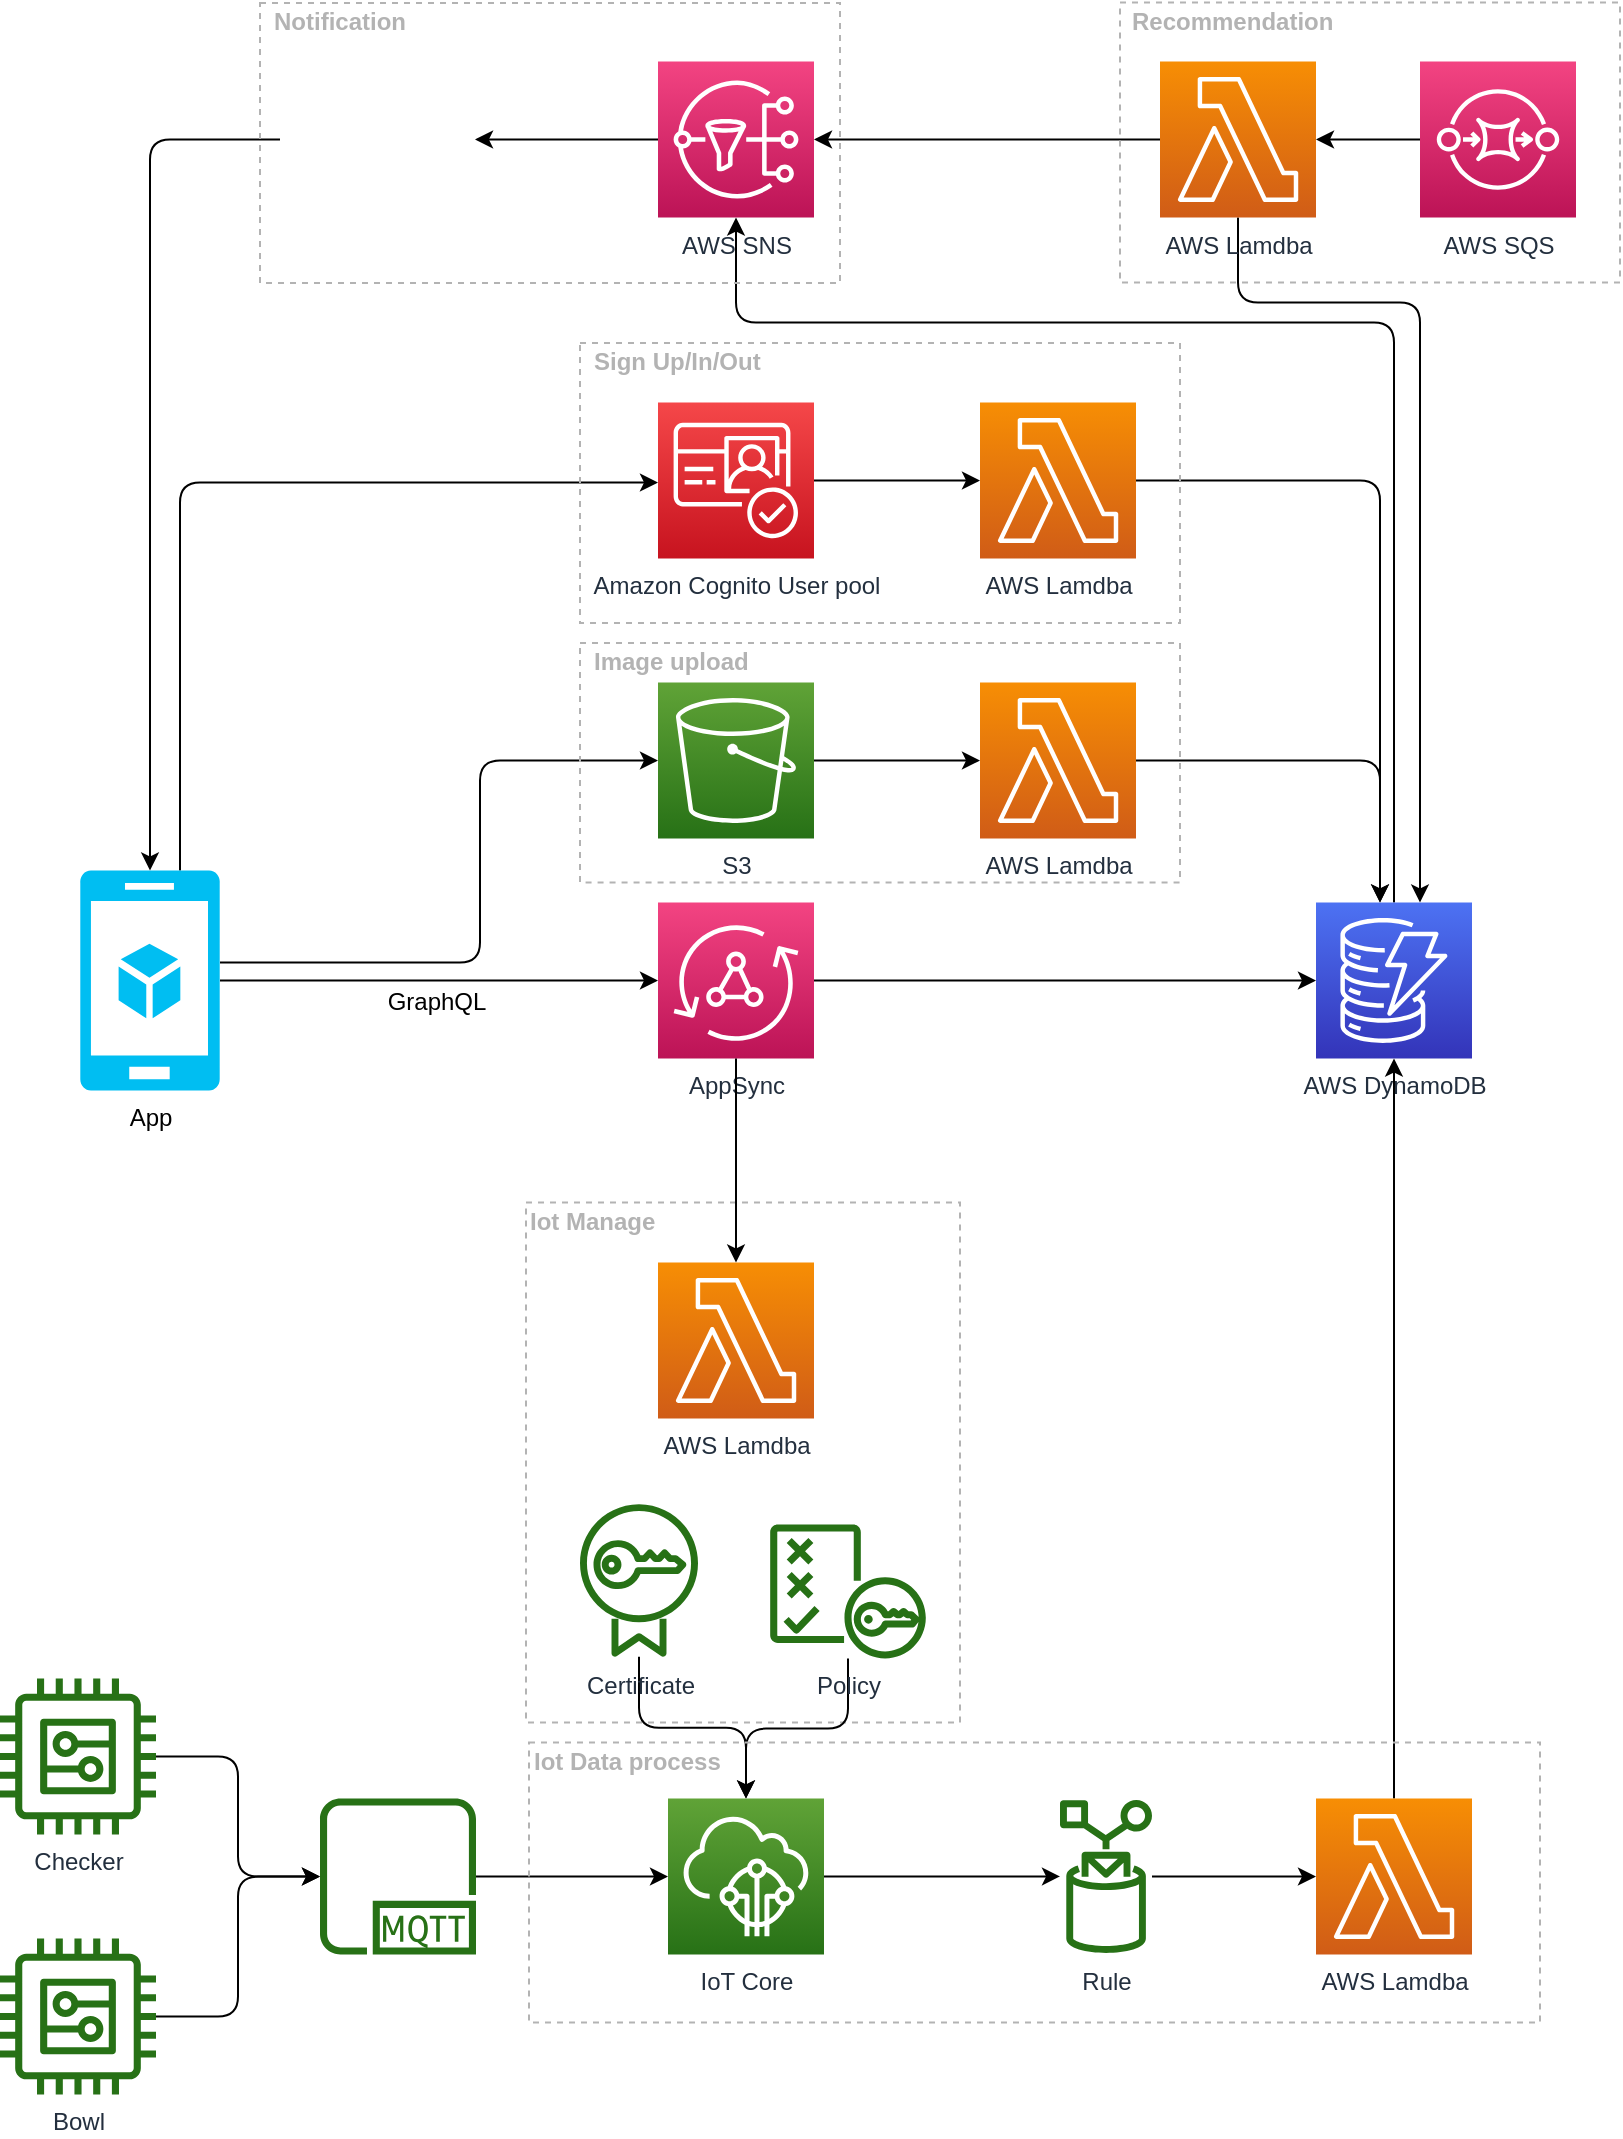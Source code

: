 <mxfile version="14.1.1" type="github" pages="5">
  <diagram id="kI84c9Ne_buLZaDN4V-V" name="AWS architecture">
    <mxGraphModel dx="1422" dy="802" grid="1" gridSize="10" guides="1" tooltips="1" connect="1" arrows="1" fold="1" page="1" pageScale="1" pageWidth="827" pageHeight="1169" math="0" shadow="0">
      <root>
        <mxCell id="cHVJoLJTV80GJNCRkLCo-0" />
        <mxCell id="cHVJoLJTV80GJNCRkLCo-1" parent="cHVJoLJTV80GJNCRkLCo-0" />
        <mxCell id="cHVJoLJTV80GJNCRkLCo-60" value="&lt;b&gt;&lt;br&gt;&lt;/b&gt;" style="whiteSpace=wrap;html=1;dashed=1;align=left;strokeColor=#B3B3B3;fillColor=none;" parent="cHVJoLJTV80GJNCRkLCo-1" vertex="1">
          <mxGeometry x="280" y="700.25" width="217" height="260" as="geometry" />
        </mxCell>
        <mxCell id="cHVJoLJTV80GJNCRkLCo-46" style="edgeStyle=orthogonalEdgeStyle;orthogonalLoop=1;jettySize=auto;html=1;" parent="cHVJoLJTV80GJNCRkLCo-1" source="cHVJoLJTV80GJNCRkLCo-2" target="cHVJoLJTV80GJNCRkLCo-36" edge="1">
          <mxGeometry relative="1" as="geometry" />
        </mxCell>
        <mxCell id="cHVJoLJTV80GJNCRkLCo-2" value="Amazon Cognito User pool" style="outlineConnect=0;fontColor=#232F3E;gradientColor=#F54749;gradientDirection=north;fillColor=#C7131F;strokeColor=#ffffff;dashed=0;verticalLabelPosition=bottom;verticalAlign=top;align=center;html=1;fontSize=12;fontStyle=0;aspect=fixed;shape=mxgraph.aws4.resourceIcon;resIcon=mxgraph.aws4.cognito;" parent="cHVJoLJTV80GJNCRkLCo-1" vertex="1">
          <mxGeometry x="346" y="300.25" width="78" height="78" as="geometry" />
        </mxCell>
        <mxCell id="cHVJoLJTV80GJNCRkLCo-84" style="edgeStyle=orthogonalEdgeStyle;rounded=0;orthogonalLoop=1;jettySize=auto;html=1;fontColor=#B3B3B3;" parent="cHVJoLJTV80GJNCRkLCo-1" source="cHVJoLJTV80GJNCRkLCo-3" target="cHVJoLJTV80GJNCRkLCo-5" edge="1">
          <mxGeometry relative="1" as="geometry" />
        </mxCell>
        <mxCell id="cHVJoLJTV80GJNCRkLCo-3" value="AppSync" style="outlineConnect=0;fontColor=#232F3E;gradientColor=#F34482;gradientDirection=north;fillColor=#BC1356;strokeColor=#ffffff;dashed=0;verticalLabelPosition=bottom;verticalAlign=top;align=center;html=1;fontSize=12;fontStyle=0;aspect=fixed;shape=mxgraph.aws4.resourceIcon;resIcon=mxgraph.aws4.appsync;" parent="cHVJoLJTV80GJNCRkLCo-1" vertex="1">
          <mxGeometry x="346" y="550.25" width="78" height="78" as="geometry" />
        </mxCell>
        <mxCell id="cHVJoLJTV80GJNCRkLCo-50" style="edgeStyle=orthogonalEdgeStyle;orthogonalLoop=1;jettySize=auto;html=1;" parent="cHVJoLJTV80GJNCRkLCo-1" source="cHVJoLJTV80GJNCRkLCo-4" target="cHVJoLJTV80GJNCRkLCo-29" edge="1">
          <mxGeometry relative="1" as="geometry" />
        </mxCell>
        <mxCell id="cHVJoLJTV80GJNCRkLCo-4" value="S3" style="outlineConnect=0;fontColor=#232F3E;gradientColor=#60A337;gradientDirection=north;fillColor=#277116;strokeColor=#ffffff;dashed=0;verticalLabelPosition=bottom;verticalAlign=top;align=center;html=1;fontSize=12;fontStyle=0;aspect=fixed;shape=mxgraph.aws4.resourceIcon;resIcon=mxgraph.aws4.s3;" parent="cHVJoLJTV80GJNCRkLCo-1" vertex="1">
          <mxGeometry x="346" y="440.25" width="78" height="78" as="geometry" />
        </mxCell>
        <mxCell id="cHVJoLJTV80GJNCRkLCo-37" style="edgeStyle=orthogonalEdgeStyle;orthogonalLoop=1;jettySize=auto;html=1;" parent="cHVJoLJTV80GJNCRkLCo-1" source="cHVJoLJTV80GJNCRkLCo-5" target="cHVJoLJTV80GJNCRkLCo-22" edge="1">
          <mxGeometry relative="1" as="geometry">
            <Array as="points">
              <mxPoint x="714" y="260.25" />
              <mxPoint x="385" y="260.25" />
            </Array>
          </mxGeometry>
        </mxCell>
        <mxCell id="cHVJoLJTV80GJNCRkLCo-5" value="AWS DynamoDB" style="outlineConnect=0;fontColor=#232F3E;gradientColor=#4D72F3;gradientDirection=north;fillColor=#3334B9;strokeColor=#ffffff;dashed=0;verticalLabelPosition=bottom;verticalAlign=top;align=center;html=1;fontSize=12;fontStyle=0;aspect=fixed;shape=mxgraph.aws4.resourceIcon;resIcon=mxgraph.aws4.dynamodb;" parent="cHVJoLJTV80GJNCRkLCo-1" vertex="1">
          <mxGeometry x="675" y="550.25" width="78" height="78" as="geometry" />
        </mxCell>
        <mxCell id="cHVJoLJTV80GJNCRkLCo-42" style="edgeStyle=orthogonalEdgeStyle;orthogonalLoop=1;jettySize=auto;html=1;" parent="cHVJoLJTV80GJNCRkLCo-1" source="cHVJoLJTV80GJNCRkLCo-7" target="cHVJoLJTV80GJNCRkLCo-16" edge="1">
          <mxGeometry relative="1" as="geometry" />
        </mxCell>
        <mxCell id="cHVJoLJTV80GJNCRkLCo-7" value="Rule" style="outlineConnect=0;fontColor=#232F3E;gradientColor=none;fillColor=#277116;strokeColor=none;dashed=0;verticalLabelPosition=bottom;verticalAlign=top;align=center;html=1;fontSize=12;fontStyle=0;aspect=fixed;pointerEvents=1;shape=mxgraph.aws4.rule;" parent="cHVJoLJTV80GJNCRkLCo-1" vertex="1">
          <mxGeometry x="547" y="998.25" width="46" height="78" as="geometry" />
        </mxCell>
        <mxCell id="cHVJoLJTV80GJNCRkLCo-39" style="edgeStyle=orthogonalEdgeStyle;orthogonalLoop=1;jettySize=auto;html=1;" parent="cHVJoLJTV80GJNCRkLCo-1" source="cHVJoLJTV80GJNCRkLCo-8" target="cHVJoLJTV80GJNCRkLCo-11" edge="1">
          <mxGeometry relative="1" as="geometry" />
        </mxCell>
        <mxCell id="cHVJoLJTV80GJNCRkLCo-8" value="Bowl" style="outlineConnect=0;fontColor=#232F3E;gradientColor=none;fillColor=#277116;strokeColor=none;dashed=0;verticalLabelPosition=bottom;verticalAlign=top;align=center;html=1;fontSize=12;fontStyle=0;aspect=fixed;pointerEvents=1;shape=mxgraph.aws4.generic;" parent="cHVJoLJTV80GJNCRkLCo-1" vertex="1">
          <mxGeometry x="17" y="1068.25" width="78" height="78" as="geometry" />
        </mxCell>
        <mxCell id="cHVJoLJTV80GJNCRkLCo-38" style="edgeStyle=orthogonalEdgeStyle;orthogonalLoop=1;jettySize=auto;html=1;" parent="cHVJoLJTV80GJNCRkLCo-1" source="cHVJoLJTV80GJNCRkLCo-9" target="cHVJoLJTV80GJNCRkLCo-11" edge="1">
          <mxGeometry relative="1" as="geometry" />
        </mxCell>
        <mxCell id="cHVJoLJTV80GJNCRkLCo-9" value="Checker" style="outlineConnect=0;fontColor=#232F3E;gradientColor=none;fillColor=#277116;strokeColor=none;dashed=0;verticalLabelPosition=bottom;verticalAlign=top;align=center;html=1;fontSize=12;fontStyle=0;aspect=fixed;pointerEvents=1;shape=mxgraph.aws4.generic;" parent="cHVJoLJTV80GJNCRkLCo-1" vertex="1">
          <mxGeometry x="17" y="938.25" width="78" height="78" as="geometry" />
        </mxCell>
        <mxCell id="cHVJoLJTV80GJNCRkLCo-40" style="edgeStyle=orthogonalEdgeStyle;orthogonalLoop=1;jettySize=auto;html=1;" parent="cHVJoLJTV80GJNCRkLCo-1" source="cHVJoLJTV80GJNCRkLCo-11" target="cHVJoLJTV80GJNCRkLCo-14" edge="1">
          <mxGeometry relative="1" as="geometry">
            <Array as="points">
              <mxPoint x="287" y="1037.25" />
              <mxPoint x="287" y="1037.25" />
            </Array>
          </mxGeometry>
        </mxCell>
        <mxCell id="cHVJoLJTV80GJNCRkLCo-11" value="" style="outlineConnect=0;fontColor=#232F3E;gradientColor=none;fillColor=#277116;strokeColor=none;dashed=0;verticalLabelPosition=bottom;verticalAlign=top;align=center;html=1;fontSize=12;fontStyle=0;aspect=fixed;pointerEvents=1;shape=mxgraph.aws4.mqtt_protocol;" parent="cHVJoLJTV80GJNCRkLCo-1" vertex="1">
          <mxGeometry x="177" y="998.25" width="78" height="78" as="geometry" />
        </mxCell>
        <mxCell id="cHVJoLJTV80GJNCRkLCo-44" style="edgeStyle=orthogonalEdgeStyle;orthogonalLoop=1;jettySize=auto;html=1;" parent="cHVJoLJTV80GJNCRkLCo-1" source="cHVJoLJTV80GJNCRkLCo-13" target="cHVJoLJTV80GJNCRkLCo-14" edge="1">
          <mxGeometry relative="1" as="geometry" />
        </mxCell>
        <mxCell id="cHVJoLJTV80GJNCRkLCo-13" value="Policy" style="outlineConnect=0;fontColor=#232F3E;gradientColor=none;fillColor=#277116;strokeColor=none;dashed=0;verticalLabelPosition=bottom;verticalAlign=top;align=center;html=1;fontSize=12;fontStyle=0;aspect=fixed;pointerEvents=1;shape=mxgraph.aws4.policy;" parent="cHVJoLJTV80GJNCRkLCo-1" vertex="1">
          <mxGeometry x="402" y="861.25" width="78" height="67" as="geometry" />
        </mxCell>
        <mxCell id="cHVJoLJTV80GJNCRkLCo-41" style="edgeStyle=orthogonalEdgeStyle;orthogonalLoop=1;jettySize=auto;html=1;" parent="cHVJoLJTV80GJNCRkLCo-1" source="cHVJoLJTV80GJNCRkLCo-14" target="cHVJoLJTV80GJNCRkLCo-7" edge="1">
          <mxGeometry relative="1" as="geometry" />
        </mxCell>
        <mxCell id="cHVJoLJTV80GJNCRkLCo-14" value="IoT Core" style="outlineConnect=0;fontColor=#232F3E;gradientColor=#60A337;gradientDirection=north;fillColor=#277116;strokeColor=#ffffff;dashed=0;verticalLabelPosition=bottom;verticalAlign=top;align=center;html=1;fontSize=12;fontStyle=0;aspect=fixed;shape=mxgraph.aws4.resourceIcon;resIcon=mxgraph.aws4.iot_core;" parent="cHVJoLJTV80GJNCRkLCo-1" vertex="1">
          <mxGeometry x="351" y="998.25" width="78" height="78" as="geometry" />
        </mxCell>
        <mxCell id="cHVJoLJTV80GJNCRkLCo-43" style="edgeStyle=orthogonalEdgeStyle;orthogonalLoop=1;jettySize=auto;html=1;" parent="cHVJoLJTV80GJNCRkLCo-1" source="cHVJoLJTV80GJNCRkLCo-15" target="cHVJoLJTV80GJNCRkLCo-14" edge="1">
          <mxGeometry relative="1" as="geometry" />
        </mxCell>
        <mxCell id="cHVJoLJTV80GJNCRkLCo-15" value="Certificate" style="outlineConnect=0;fontColor=#232F3E;gradientColor=none;fillColor=#277116;strokeColor=none;dashed=0;verticalLabelPosition=bottom;verticalAlign=top;align=center;html=1;fontSize=12;fontStyle=0;aspect=fixed;pointerEvents=1;shape=mxgraph.aws4.certificate_manager;" parent="cHVJoLJTV80GJNCRkLCo-1" vertex="1">
          <mxGeometry x="307" y="850.25" width="59" height="78" as="geometry" />
        </mxCell>
        <mxCell id="cHVJoLJTV80GJNCRkLCo-48" style="edgeStyle=orthogonalEdgeStyle;orthogonalLoop=1;jettySize=auto;html=1;" parent="cHVJoLJTV80GJNCRkLCo-1" source="cHVJoLJTV80GJNCRkLCo-16" target="cHVJoLJTV80GJNCRkLCo-5" edge="1">
          <mxGeometry relative="1" as="geometry" />
        </mxCell>
        <mxCell id="cHVJoLJTV80GJNCRkLCo-16" value="AWS Lamdba" style="outlineConnect=0;fontColor=#232F3E;gradientColor=#F78E04;gradientDirection=north;fillColor=#D05C17;strokeColor=#ffffff;dashed=0;verticalLabelPosition=bottom;verticalAlign=top;align=center;html=1;fontSize=12;fontStyle=0;aspect=fixed;shape=mxgraph.aws4.resourceIcon;resIcon=mxgraph.aws4.lambda;" parent="cHVJoLJTV80GJNCRkLCo-1" vertex="1">
          <mxGeometry x="675" y="998.25" width="78" height="78" as="geometry" />
        </mxCell>
        <mxCell id="cHVJoLJTV80GJNCRkLCo-20" style="edgeStyle=orthogonalEdgeStyle;orthogonalLoop=1;jettySize=auto;html=1;exitX=1;exitY=0.5;exitDx=0;exitDy=0;exitPerimeter=0;" parent="cHVJoLJTV80GJNCRkLCo-1" source="cHVJoLJTV80GJNCRkLCo-17" target="cHVJoLJTV80GJNCRkLCo-3" edge="1">
          <mxGeometry relative="1" as="geometry" />
        </mxCell>
        <mxCell id="cHVJoLJTV80GJNCRkLCo-35" style="edgeStyle=orthogonalEdgeStyle;orthogonalLoop=1;jettySize=auto;html=1;" parent="cHVJoLJTV80GJNCRkLCo-1" source="cHVJoLJTV80GJNCRkLCo-17" edge="1">
          <mxGeometry relative="1" as="geometry">
            <mxPoint x="346" y="340.25" as="targetPoint" />
            <Array as="points">
              <mxPoint x="107" y="340.25" />
              <mxPoint x="346" y="340.25" />
            </Array>
          </mxGeometry>
        </mxCell>
        <mxCell id="cHVJoLJTV80GJNCRkLCo-55" style="edgeStyle=orthogonalEdgeStyle;orthogonalLoop=1;jettySize=auto;html=1;" parent="cHVJoLJTV80GJNCRkLCo-1" source="cHVJoLJTV80GJNCRkLCo-17" target="cHVJoLJTV80GJNCRkLCo-4" edge="1">
          <mxGeometry relative="1" as="geometry">
            <Array as="points">
              <mxPoint x="257" y="580.25" />
              <mxPoint x="257" y="479.25" />
            </Array>
          </mxGeometry>
        </mxCell>
        <mxCell id="cHVJoLJTV80GJNCRkLCo-17" value="App" style="verticalLabelPosition=bottom;html=1;verticalAlign=top;align=center;strokeColor=none;fillColor=#00BEF2;shape=mxgraph.azure.mobile_services;pointerEvents=1;" parent="cHVJoLJTV80GJNCRkLCo-1" vertex="1">
          <mxGeometry x="57" y="534.25" width="70" height="110" as="geometry" />
        </mxCell>
        <mxCell id="cHVJoLJTV80GJNCRkLCo-32" style="edgeStyle=orthogonalEdgeStyle;orthogonalLoop=1;jettySize=auto;html=1;" parent="cHVJoLJTV80GJNCRkLCo-1" source="cHVJoLJTV80GJNCRkLCo-21" target="cHVJoLJTV80GJNCRkLCo-28" edge="1">
          <mxGeometry relative="1" as="geometry" />
        </mxCell>
        <mxCell id="cHVJoLJTV80GJNCRkLCo-21" value="AWS SQS" style="outlineConnect=0;fontColor=#232F3E;gradientColor=#F34482;gradientDirection=north;fillColor=#BC1356;strokeColor=#ffffff;dashed=0;verticalLabelPosition=bottom;verticalAlign=top;align=center;html=1;fontSize=12;fontStyle=0;aspect=fixed;shape=mxgraph.aws4.resourceIcon;resIcon=mxgraph.aws4.sqs;" parent="cHVJoLJTV80GJNCRkLCo-1" vertex="1">
          <mxGeometry x="727" y="129.75" width="78" height="78" as="geometry" />
        </mxCell>
        <mxCell id="cHVJoLJTV80GJNCRkLCo-34" style="edgeStyle=orthogonalEdgeStyle;orthogonalLoop=1;jettySize=auto;html=1;" parent="cHVJoLJTV80GJNCRkLCo-1" source="cHVJoLJTV80GJNCRkLCo-22" target="cHVJoLJTV80GJNCRkLCo-27" edge="1">
          <mxGeometry relative="1" as="geometry" />
        </mxCell>
        <mxCell id="cHVJoLJTV80GJNCRkLCo-22" value="AWS SNS" style="outlineConnect=0;fontColor=#232F3E;gradientColor=#F34482;gradientDirection=north;fillColor=#BC1356;strokeColor=#ffffff;dashed=0;verticalLabelPosition=bottom;verticalAlign=top;align=center;html=1;fontSize=12;fontStyle=0;aspect=fixed;shape=mxgraph.aws4.resourceIcon;resIcon=mxgraph.aws4.sns;" parent="cHVJoLJTV80GJNCRkLCo-1" vertex="1">
          <mxGeometry x="346" y="129.75" width="78" height="78" as="geometry" />
        </mxCell>
        <mxCell id="cHVJoLJTV80GJNCRkLCo-31" style="edgeStyle=orthogonalEdgeStyle;orthogonalLoop=1;jettySize=auto;html=1;exitX=0;exitY=0.5;exitDx=0;exitDy=0;entryX=0.5;entryY=0;entryDx=0;entryDy=0;entryPerimeter=0;" parent="cHVJoLJTV80GJNCRkLCo-1" source="cHVJoLJTV80GJNCRkLCo-27" target="cHVJoLJTV80GJNCRkLCo-17" edge="1">
          <mxGeometry relative="1" as="geometry" />
        </mxCell>
        <mxCell id="cHVJoLJTV80GJNCRkLCo-27" value="" style="shape=image;imageAspect=0;aspect=fixed;verticalLabelPosition=bottom;verticalAlign=top;image=https://onesignal-blog.s3.amazonaws.com/2018/Aug/onesignal-1534463753064.png;" parent="cHVJoLJTV80GJNCRkLCo-1" vertex="1">
          <mxGeometry x="157" y="120" width="97.5" height="97.5" as="geometry" />
        </mxCell>
        <mxCell id="cHVJoLJTV80GJNCRkLCo-33" style="edgeStyle=orthogonalEdgeStyle;orthogonalLoop=1;jettySize=auto;html=1;" parent="cHVJoLJTV80GJNCRkLCo-1" source="cHVJoLJTV80GJNCRkLCo-28" target="cHVJoLJTV80GJNCRkLCo-22" edge="1">
          <mxGeometry relative="1" as="geometry" />
        </mxCell>
        <mxCell id="cHVJoLJTV80GJNCRkLCo-49" style="edgeStyle=orthogonalEdgeStyle;orthogonalLoop=1;jettySize=auto;html=1;" parent="cHVJoLJTV80GJNCRkLCo-1" source="cHVJoLJTV80GJNCRkLCo-28" target="cHVJoLJTV80GJNCRkLCo-5" edge="1">
          <mxGeometry relative="1" as="geometry">
            <mxPoint x="737" y="440.25" as="targetPoint" />
            <Array as="points">
              <mxPoint x="636" y="250.25" />
              <mxPoint x="727" y="250.25" />
            </Array>
          </mxGeometry>
        </mxCell>
        <mxCell id="cHVJoLJTV80GJNCRkLCo-28" value="AWS Lamdba" style="outlineConnect=0;fontColor=#232F3E;gradientColor=#F78E04;gradientDirection=north;fillColor=#D05C17;strokeColor=#ffffff;dashed=0;verticalLabelPosition=bottom;verticalAlign=top;align=center;html=1;fontSize=12;fontStyle=0;aspect=fixed;shape=mxgraph.aws4.resourceIcon;resIcon=mxgraph.aws4.lambda;" parent="cHVJoLJTV80GJNCRkLCo-1" vertex="1">
          <mxGeometry x="597" y="129.75" width="78" height="78" as="geometry" />
        </mxCell>
        <mxCell id="cHVJoLJTV80GJNCRkLCo-51" style="edgeStyle=orthogonalEdgeStyle;orthogonalLoop=1;jettySize=auto;html=1;" parent="cHVJoLJTV80GJNCRkLCo-1" source="cHVJoLJTV80GJNCRkLCo-29" target="cHVJoLJTV80GJNCRkLCo-5" edge="1">
          <mxGeometry relative="1" as="geometry">
            <mxPoint x="717" y="630.25" as="targetPoint" />
            <Array as="points">
              <mxPoint x="707" y="479.25" />
            </Array>
          </mxGeometry>
        </mxCell>
        <mxCell id="cHVJoLJTV80GJNCRkLCo-29" value="AWS Lamdba" style="outlineConnect=0;fontColor=#232F3E;gradientColor=#F78E04;gradientDirection=north;fillColor=#D05C17;strokeColor=#ffffff;dashed=0;verticalLabelPosition=bottom;verticalAlign=top;align=center;html=1;fontSize=12;fontStyle=0;aspect=fixed;shape=mxgraph.aws4.resourceIcon;resIcon=mxgraph.aws4.lambda;" parent="cHVJoLJTV80GJNCRkLCo-1" vertex="1">
          <mxGeometry x="507" y="440.25" width="78" height="78" as="geometry" />
        </mxCell>
        <mxCell id="cHVJoLJTV80GJNCRkLCo-47" style="edgeStyle=orthogonalEdgeStyle;orthogonalLoop=1;jettySize=auto;html=1;" parent="cHVJoLJTV80GJNCRkLCo-1" source="cHVJoLJTV80GJNCRkLCo-36" target="cHVJoLJTV80GJNCRkLCo-5" edge="1">
          <mxGeometry relative="1" as="geometry">
            <Array as="points">
              <mxPoint x="707" y="339.25" />
            </Array>
          </mxGeometry>
        </mxCell>
        <mxCell id="cHVJoLJTV80GJNCRkLCo-36" value="AWS Lamdba" style="outlineConnect=0;fontColor=#232F3E;gradientColor=#F78E04;gradientDirection=north;fillColor=#D05C17;strokeColor=#ffffff;dashed=0;verticalLabelPosition=bottom;verticalAlign=top;align=center;html=1;fontSize=12;fontStyle=0;aspect=fixed;shape=mxgraph.aws4.resourceIcon;resIcon=mxgraph.aws4.lambda;" parent="cHVJoLJTV80GJNCRkLCo-1" vertex="1">
          <mxGeometry x="507" y="300.25" width="78" height="78" as="geometry" />
        </mxCell>
        <mxCell id="cHVJoLJTV80GJNCRkLCo-45" value="AWS Lamdba" style="outlineConnect=0;fontColor=#232F3E;gradientColor=#F78E04;gradientDirection=north;fillColor=#D05C17;strokeColor=#ffffff;dashed=0;verticalLabelPosition=bottom;verticalAlign=top;align=center;html=1;fontSize=12;fontStyle=0;aspect=fixed;shape=mxgraph.aws4.resourceIcon;resIcon=mxgraph.aws4.lambda;" parent="cHVJoLJTV80GJNCRkLCo-1" vertex="1">
          <mxGeometry x="346" y="730.25" width="78" height="78" as="geometry" />
        </mxCell>
        <mxCell id="cHVJoLJTV80GJNCRkLCo-57" value="GraphQL" style="text;html=1;resizable=0;autosize=1;align=center;verticalAlign=middle;points=[];fillColor=none;strokeColor=none;" parent="cHVJoLJTV80GJNCRkLCo-1" vertex="1">
          <mxGeometry x="205" y="590.25" width="60" height="20" as="geometry" />
        </mxCell>
        <mxCell id="cHVJoLJTV80GJNCRkLCo-65" value="Iot Manage" style="text;html=1;resizable=0;autosize=1;align=left;verticalAlign=middle;points=[];fillColor=none;strokeColor=none;rounded=0;dashed=1;fontStyle=1;fontColor=#B3B3B3;" parent="cHVJoLJTV80GJNCRkLCo-1" vertex="1">
          <mxGeometry x="280" y="700.25" width="80" height="20" as="geometry" />
        </mxCell>
        <mxCell id="cHVJoLJTV80GJNCRkLCo-66" style="edgeStyle=orthogonalEdgeStyle;orthogonalLoop=1;jettySize=auto;html=1;" parent="cHVJoLJTV80GJNCRkLCo-1" source="cHVJoLJTV80GJNCRkLCo-3" target="cHVJoLJTV80GJNCRkLCo-45" edge="1">
          <mxGeometry relative="1" as="geometry">
            <mxPoint x="385" y="628.25" as="sourcePoint" />
            <mxPoint x="385" y="730.25" as="targetPoint" />
            <Array as="points" />
          </mxGeometry>
        </mxCell>
        <mxCell id="cHVJoLJTV80GJNCRkLCo-68" value="" style="group" parent="cHVJoLJTV80GJNCRkLCo-1" vertex="1" connectable="0">
          <mxGeometry x="577" y="100" width="250" height="140.25" as="geometry" />
        </mxCell>
        <mxCell id="cHVJoLJTV80GJNCRkLCo-71" value="" style="group" parent="cHVJoLJTV80GJNCRkLCo-68" vertex="1" connectable="0">
          <mxGeometry width="250" height="140.25" as="geometry" />
        </mxCell>
        <mxCell id="cHVJoLJTV80GJNCRkLCo-63" value="&lt;b&gt;&lt;br&gt;&lt;br&gt;&lt;br&gt;&lt;br&gt;&lt;br&gt;&lt;br&gt;&lt;br&gt;&lt;/b&gt;" style="whiteSpace=wrap;html=1;dashed=1;align=left;strokeColor=#B3B3B3;fillColor=none;" parent="cHVJoLJTV80GJNCRkLCo-71" vertex="1">
          <mxGeometry y="0.25" width="250" height="140" as="geometry" />
        </mxCell>
        <mxCell id="cHVJoLJTV80GJNCRkLCo-64" value="Recommendation" style="text;html=1;resizable=0;autosize=1;align=left;verticalAlign=middle;points=[];fillColor=none;strokeColor=none;rounded=0;dashed=1;fontStyle=1;fontColor=#B3B3B3;" parent="cHVJoLJTV80GJNCRkLCo-71" vertex="1">
          <mxGeometry x="4" width="120" height="20" as="geometry" />
        </mxCell>
        <mxCell id="cHVJoLJTV80GJNCRkLCo-72" value="" style="group" parent="cHVJoLJTV80GJNCRkLCo-1" vertex="1" connectable="0">
          <mxGeometry x="307" y="270.25" width="300" height="140.25" as="geometry" />
        </mxCell>
        <mxCell id="cHVJoLJTV80GJNCRkLCo-73" value="&lt;b&gt;&lt;br&gt;&lt;br&gt;&lt;br&gt;&lt;br&gt;&lt;br&gt;&lt;br&gt;&lt;br&gt;&lt;/b&gt;" style="whiteSpace=wrap;html=1;dashed=1;align=left;strokeColor=#B3B3B3;fillColor=none;" parent="cHVJoLJTV80GJNCRkLCo-72" vertex="1">
          <mxGeometry y="0.25" width="300" height="140" as="geometry" />
        </mxCell>
        <mxCell id="cHVJoLJTV80GJNCRkLCo-74" value="Sign Up/In/Out" style="text;html=1;resizable=0;autosize=1;align=left;verticalAlign=middle;points=[];fillColor=none;strokeColor=none;rounded=0;dashed=1;fontStyle=1;fontColor=#B3B3B3;" parent="cHVJoLJTV80GJNCRkLCo-72" vertex="1">
          <mxGeometry x="4.8" width="100" height="20" as="geometry" />
        </mxCell>
        <mxCell id="cHVJoLJTV80GJNCRkLCo-75" value="" style="group" parent="cHVJoLJTV80GJNCRkLCo-1" vertex="1" connectable="0">
          <mxGeometry x="147" y="100.25" width="290" height="140.25" as="geometry" />
        </mxCell>
        <mxCell id="cHVJoLJTV80GJNCRkLCo-76" value="" style="group" parent="cHVJoLJTV80GJNCRkLCo-75" vertex="1" connectable="0">
          <mxGeometry width="290" height="140.25" as="geometry" />
        </mxCell>
        <mxCell id="cHVJoLJTV80GJNCRkLCo-77" value="&lt;b&gt;&lt;br&gt;&lt;br&gt;&lt;br&gt;&lt;br&gt;&lt;br&gt;&lt;br&gt;&lt;br&gt;&lt;/b&gt;" style="whiteSpace=wrap;html=1;dashed=1;align=left;strokeColor=#B3B3B3;fillColor=none;" parent="cHVJoLJTV80GJNCRkLCo-76" vertex="1">
          <mxGeometry y="0.25" width="290" height="140" as="geometry" />
        </mxCell>
        <mxCell id="cHVJoLJTV80GJNCRkLCo-78" value="Notification" style="text;html=1;resizable=0;autosize=1;align=left;verticalAlign=middle;points=[];fillColor=none;strokeColor=none;rounded=0;dashed=1;fontStyle=1;fontColor=#B3B3B3;" parent="cHVJoLJTV80GJNCRkLCo-76" vertex="1">
          <mxGeometry x="4.64" width="80" height="20" as="geometry" />
        </mxCell>
        <mxCell id="cHVJoLJTV80GJNCRkLCo-79" value="&lt;b&gt;&lt;br&gt;&lt;/b&gt;" style="whiteSpace=wrap;html=1;dashed=1;align=left;strokeColor=#B3B3B3;fillColor=none;" parent="cHVJoLJTV80GJNCRkLCo-1" vertex="1">
          <mxGeometry x="281.5" y="970.25" width="505.5" height="140" as="geometry" />
        </mxCell>
        <mxCell id="cHVJoLJTV80GJNCRkLCo-80" value="Iot Data process" style="text;html=1;resizable=0;autosize=1;align=left;verticalAlign=middle;points=[];fillColor=none;strokeColor=none;rounded=0;dashed=1;fontStyle=1;fontColor=#B3B3B3;" parent="cHVJoLJTV80GJNCRkLCo-1" vertex="1">
          <mxGeometry x="281.5" y="970.25" width="110" height="20" as="geometry" />
        </mxCell>
        <mxCell id="cHVJoLJTV80GJNCRkLCo-81" value="" style="group" parent="cHVJoLJTV80GJNCRkLCo-1" vertex="1" connectable="0">
          <mxGeometry x="307" y="420.25" width="300" height="120" as="geometry" />
        </mxCell>
        <mxCell id="cHVJoLJTV80GJNCRkLCo-82" value="&lt;b&gt;&lt;br&gt;&lt;br&gt;&lt;br&gt;&lt;br&gt;&lt;br&gt;&lt;br&gt;&lt;br&gt;&lt;/b&gt;" style="whiteSpace=wrap;html=1;dashed=1;align=left;strokeColor=#B3B3B3;fillColor=none;" parent="cHVJoLJTV80GJNCRkLCo-81" vertex="1">
          <mxGeometry y="0.214" width="300" height="119.786" as="geometry" />
        </mxCell>
        <mxCell id="cHVJoLJTV80GJNCRkLCo-83" value="Image upload" style="text;html=1;resizable=0;autosize=1;align=left;verticalAlign=middle;points=[];fillColor=none;strokeColor=none;rounded=0;dashed=1;fontStyle=1;fontColor=#B3B3B3;" parent="cHVJoLJTV80GJNCRkLCo-81" vertex="1">
          <mxGeometry x="4.8" width="90" height="20" as="geometry" />
        </mxCell>
      </root>
    </mxGraphModel>
  </diagram>
  <diagram id="2qSs3ABCRcR-azp0qHjR" name="CDK architecture">
    <mxGraphModel dx="2249" dy="802" grid="1" gridSize="10" guides="1" tooltips="1" connect="1" arrows="1" fold="1" page="1" pageScale="1" pageWidth="827" pageHeight="1169" math="0" shadow="0">
      <root>
        <mxCell id="0" />
        <mxCell id="1" parent="0" />
        <mxCell id="cEbAJW4yA0XyLvoaFNeY-10" value="" style="edgeStyle=orthogonalEdgeStyle;orthogonalLoop=1;jettySize=auto;html=1;exitX=0.5;exitY=1;exitDx=0;exitDy=0;curved=1;" parent="1" source="cEbAJW4yA0XyLvoaFNeY-1" target="cEbAJW4yA0XyLvoaFNeY-2" edge="1">
          <mxGeometry relative="1" as="geometry" />
        </mxCell>
        <mxCell id="cEbAJW4yA0XyLvoaFNeY-1" value="PetService&lt;br&gt;(APP)" style="rounded=1;whiteSpace=wrap;html=1;arcSize=50;fillColor=#f8cecc;strokeColor=#b85450;" parent="1" vertex="1">
          <mxGeometry x="70" y="80" width="120" height="60" as="geometry" />
        </mxCell>
        <mxCell id="cEbAJW4yA0XyLvoaFNeY-2" value="IoT&lt;br&gt;Stack" style="rounded=1;whiteSpace=wrap;html=1;fillColor=#d5e8d4;strokeColor=#82b366;" parent="1" vertex="1">
          <mxGeometry x="-210" y="230" width="120" height="60" as="geometry" />
        </mxCell>
        <mxCell id="lDaWE6mfW9VjLVIU5mSL-4" style="edgeStyle=orthogonalEdgeStyle;rounded=0;orthogonalLoop=1;jettySize=auto;html=1;entryX=1;entryY=0.5;entryDx=0;entryDy=0;fontColor=#B3B3B3;" parent="1" source="cEbAJW4yA0XyLvoaFNeY-3" target="cEbAJW4yA0XyLvoaFNeY-2" edge="1">
          <mxGeometry relative="1" as="geometry" />
        </mxCell>
        <mxCell id="lDaWE6mfW9VjLVIU5mSL-5" style="edgeStyle=orthogonalEdgeStyle;rounded=0;orthogonalLoop=1;jettySize=auto;html=1;fontColor=#B3B3B3;entryX=0;entryY=0.5;entryDx=0;entryDy=0;" parent="1" source="cEbAJW4yA0XyLvoaFNeY-3" target="cEbAJW4yA0XyLvoaFNeY-4" edge="1">
          <mxGeometry relative="1" as="geometry">
            <mxPoint x="240" y="260" as="targetPoint" />
          </mxGeometry>
        </mxCell>
        <mxCell id="cEbAJW4yA0XyLvoaFNeY-3" value="Pet&lt;br&gt;Stack" style="rounded=1;whiteSpace=wrap;html=1;fillColor=#d5e8d4;strokeColor=#82b366;" parent="1" vertex="1">
          <mxGeometry x="70" y="230" width="120" height="60" as="geometry" />
        </mxCell>
        <mxCell id="cEbAJW4yA0XyLvoaFNeY-4" value="Insight&lt;br&gt;Stack" style="rounded=1;whiteSpace=wrap;html=1;fillColor=#d5e8d4;strokeColor=#82b366;" parent="1" vertex="1">
          <mxGeometry x="360" y="230" width="120" height="60" as="geometry" />
        </mxCell>
        <mxCell id="cEbAJW4yA0XyLvoaFNeY-5" value="Event&lt;br&gt;Construct" style="rounded=1;whiteSpace=wrap;html=1;fillColor=#fff2cc;strokeColor=#d6b656;" parent="1" vertex="1">
          <mxGeometry x="-300" y="390" width="80" height="40" as="geometry" />
        </mxCell>
        <mxCell id="cEbAJW4yA0XyLvoaFNeY-6" value="Routine&lt;br&gt;Construct" style="rounded=1;whiteSpace=wrap;html=1;fillColor=#fff2cc;strokeColor=#d6b656;fontColor=#B3B3B3;" parent="1" vertex="1">
          <mxGeometry x="380" y="360" width="80" height="40" as="geometry" />
        </mxCell>
        <mxCell id="cEbAJW4yA0XyLvoaFNeY-7" value="Push&lt;br&gt;Construct" style="rounded=1;whiteSpace=wrap;html=1;fillColor=#fff2cc;strokeColor=#d6b656;fontColor=#B3B3B3;" parent="1" vertex="1">
          <mxGeometry x="380" y="460" width="80" height="40" as="geometry" />
        </mxCell>
        <mxCell id="cEbAJW4yA0XyLvoaFNeY-11" value="" style="edgeStyle=orthogonalEdgeStyle;orthogonalLoop=1;jettySize=auto;html=1;exitX=0.5;exitY=1;exitDx=0;exitDy=0;curved=1;entryX=0.5;entryY=0;entryDx=0;entryDy=0;" parent="1" source="cEbAJW4yA0XyLvoaFNeY-1" target="cEbAJW4yA0XyLvoaFNeY-4" edge="1">
          <mxGeometry relative="1" as="geometry">
            <mxPoint x="140" y="190" as="sourcePoint" />
            <mxPoint x="-40" y="240" as="targetPoint" />
          </mxGeometry>
        </mxCell>
        <mxCell id="cEbAJW4yA0XyLvoaFNeY-12" value="" style="edgeStyle=orthogonalEdgeStyle;orthogonalLoop=1;jettySize=auto;html=1;exitX=0.5;exitY=1;exitDx=0;exitDy=0;curved=1;entryX=0.5;entryY=0;entryDx=0;entryDy=0;" parent="1" source="cEbAJW4yA0XyLvoaFNeY-1" target="cEbAJW4yA0XyLvoaFNeY-3" edge="1">
          <mxGeometry relative="1" as="geometry">
            <mxPoint x="140" y="190" as="sourcePoint" />
            <mxPoint x="320" y="240" as="targetPoint" />
          </mxGeometry>
        </mxCell>
        <mxCell id="cEbAJW4yA0XyLvoaFNeY-13" value="API&lt;br&gt;Construct" style="rounded=1;whiteSpace=wrap;html=1;fillColor=#fff2cc;strokeColor=#d6b656;" parent="1" vertex="1">
          <mxGeometry x="200" y="360" width="80" height="40" as="geometry" />
        </mxCell>
        <mxCell id="cEbAJW4yA0XyLvoaFNeY-14" value="Pet&lt;br&gt;Construct" style="rounded=1;whiteSpace=wrap;html=1;fillColor=#fff2cc;strokeColor=#d6b656;" parent="1" vertex="1">
          <mxGeometry x="200" y="490" width="80" height="40" as="geometry" />
        </mxCell>
        <mxCell id="cEbAJW4yA0XyLvoaFNeY-15" value="Device&lt;br&gt;Construct" style="rounded=1;whiteSpace=wrap;html=1;fillColor=#fff2cc;strokeColor=#d6b656;" parent="1" vertex="1">
          <mxGeometry x="-180" y="440" width="80" height="40" as="geometry" />
        </mxCell>
        <mxCell id="cEbAJW4yA0XyLvoaFNeY-16" value="" style="edgeStyle=orthogonalEdgeStyle;orthogonalLoop=1;jettySize=auto;html=1;exitX=0.5;exitY=1;exitDx=0;exitDy=0;curved=1;entryX=0.5;entryY=0;entryDx=0;entryDy=0;" parent="1" source="cEbAJW4yA0XyLvoaFNeY-2" target="cEbAJW4yA0XyLvoaFNeY-5" edge="1">
          <mxGeometry relative="1" as="geometry">
            <mxPoint x="-60" y="300" as="sourcePoint" />
            <mxPoint x="-240" y="350" as="targetPoint" />
          </mxGeometry>
        </mxCell>
        <mxCell id="cEbAJW4yA0XyLvoaFNeY-17" value="" style="edgeStyle=orthogonalEdgeStyle;orthogonalLoop=1;jettySize=auto;html=1;exitX=0.5;exitY=1;exitDx=0;exitDy=0;curved=1;entryX=0.5;entryY=0;entryDx=0;entryDy=0;" parent="1" source="cEbAJW4yA0XyLvoaFNeY-2" target="cEbAJW4yA0XyLvoaFNeY-15" edge="1">
          <mxGeometry relative="1" as="geometry">
            <mxPoint x="-40" y="300" as="sourcePoint" />
            <mxPoint x="-110" y="370" as="targetPoint" />
          </mxGeometry>
        </mxCell>
        <mxCell id="cEbAJW4yA0XyLvoaFNeY-20" value="" style="edgeStyle=orthogonalEdgeStyle;orthogonalLoop=1;jettySize=auto;html=1;exitX=0.5;exitY=1;exitDx=0;exitDy=0;curved=1;entryX=0.5;entryY=0;entryDx=0;entryDy=0;" parent="1" source="cEbAJW4yA0XyLvoaFNeY-13" target="cEbAJW4yA0XyLvoaFNeY-14" edge="1">
          <mxGeometry relative="1" as="geometry">
            <mxPoint x="230" y="170" as="sourcePoint" />
            <mxPoint x="410" y="220" as="targetPoint" />
            <Array as="points">
              <mxPoint x="240" y="400" />
              <mxPoint x="240" y="490" />
            </Array>
          </mxGeometry>
        </mxCell>
        <mxCell id="cEbAJW4yA0XyLvoaFNeY-21" value="" style="edgeStyle=orthogonalEdgeStyle;orthogonalLoop=1;jettySize=auto;html=1;exitX=0.5;exitY=1;exitDx=0;exitDy=0;curved=1;entryX=0.5;entryY=0;entryDx=0;entryDy=0;fontColor=#B3B3B3;" parent="1" source="cEbAJW4yA0XyLvoaFNeY-4" target="cEbAJW4yA0XyLvoaFNeY-6" edge="1">
          <mxGeometry relative="1" as="geometry">
            <mxPoint x="140" y="190" as="sourcePoint" />
            <mxPoint x="320" y="240" as="targetPoint" />
          </mxGeometry>
        </mxCell>
        <mxCell id="lDaWE6mfW9VjLVIU5mSL-1" value="Analytics&lt;br&gt;Construct" style="rounded=1;whiteSpace=wrap;html=1;fillColor=#fff2cc;strokeColor=#d6b656;" parent="1" vertex="1">
          <mxGeometry x="-360" y="565" width="80" height="40" as="geometry" />
        </mxCell>
        <mxCell id="lDaWE6mfW9VjLVIU5mSL-2" value="" style="edgeStyle=orthogonalEdgeStyle;orthogonalLoop=1;jettySize=auto;html=1;exitX=0.5;exitY=1;exitDx=0;exitDy=0;curved=1;" parent="1" source="cEbAJW4yA0XyLvoaFNeY-5" target="lDaWE6mfW9VjLVIU5mSL-1" edge="1">
          <mxGeometry relative="1" as="geometry">
            <mxPoint x="-150" y="470" as="sourcePoint" />
            <mxPoint x="-260" y="540" as="targetPoint" />
          </mxGeometry>
        </mxCell>
        <mxCell id="lDaWE6mfW9VjLVIU5mSL-7" value="LifeLog&lt;br&gt;Construct" style="rounded=1;whiteSpace=wrap;html=1;fillColor=#fff2cc;strokeColor=#d6b656;" parent="1" vertex="1">
          <mxGeometry x="140" y="640" width="80" height="40" as="geometry" />
        </mxCell>
        <mxCell id="lDaWE6mfW9VjLVIU5mSL-8" value="Walk&lt;br&gt;Construct" style="rounded=1;whiteSpace=wrap;html=1;fillColor=#fff2cc;strokeColor=#d6b656;" parent="1" vertex="1">
          <mxGeometry x="280" y="640" width="70" height="40" as="geometry" />
        </mxCell>
        <mxCell id="lDaWE6mfW9VjLVIU5mSL-11" value="" style="edgeStyle=orthogonalEdgeStyle;orthogonalLoop=1;jettySize=auto;html=1;exitX=0.5;exitY=1;exitDx=0;exitDy=0;curved=1;fontColor=#B3B3B3;" parent="1" source="cEbAJW4yA0XyLvoaFNeY-6" target="cEbAJW4yA0XyLvoaFNeY-7" edge="1">
          <mxGeometry relative="1" as="geometry">
            <mxPoint x="430" y="300" as="sourcePoint" />
            <mxPoint x="410" y="340" as="targetPoint" />
          </mxGeometry>
        </mxCell>
        <mxCell id="lDaWE6mfW9VjLVIU5mSL-12" value="" style="edgeStyle=orthogonalEdgeStyle;orthogonalLoop=1;jettySize=auto;html=1;exitX=0.5;exitY=1;exitDx=0;exitDy=0;curved=1;fontColor=#B3B3B3;entryX=0.5;entryY=0;entryDx=0;entryDy=0;" parent="1" source="cEbAJW4yA0XyLvoaFNeY-14" target="lDaWE6mfW9VjLVIU5mSL-8" edge="1">
          <mxGeometry relative="1" as="geometry">
            <mxPoint x="511.28" y="381.98" as="sourcePoint" />
            <mxPoint x="530" y="510" as="targetPoint" />
          </mxGeometry>
        </mxCell>
        <mxCell id="lDaWE6mfW9VjLVIU5mSL-13" value="" style="edgeStyle=orthogonalEdgeStyle;orthogonalLoop=1;jettySize=auto;html=1;exitX=0.5;exitY=1;exitDx=0;exitDy=0;curved=1;fontColor=#B3B3B3;" parent="1" source="cEbAJW4yA0XyLvoaFNeY-14" target="lDaWE6mfW9VjLVIU5mSL-7" edge="1">
          <mxGeometry relative="1" as="geometry">
            <mxPoint x="230" y="540" as="sourcePoint" />
            <mxPoint x="320" y="630" as="targetPoint" />
          </mxGeometry>
        </mxCell>
        <mxCell id="lDaWE6mfW9VjLVIU5mSL-14" value="&lt;font color=&quot;#1a1a1a&quot;&gt;Cognito&lt;br&gt;Appsync&lt;br&gt;DynamoDB&lt;br&gt;&lt;/font&gt;" style="text;html=1;strokeColor=none;fillColor=none;align=left;verticalAlign=middle;whiteSpace=wrap;rounded=0;fontColor=#B3B3B3;" parent="1" vertex="1">
          <mxGeometry x="190" y="260" width="60" height="50" as="geometry" />
        </mxCell>
        <mxCell id="lDaWE6mfW9VjLVIU5mSL-15" value="&lt;font color=&quot;#1a1a1a&quot;&gt;IoT Core&lt;br&gt;&lt;/font&gt;" style="text;html=1;strokeColor=none;fillColor=none;align=left;verticalAlign=middle;whiteSpace=wrap;rounded=0;fontColor=#B3B3B3;" parent="1" vertex="1">
          <mxGeometry x="-90" y="270" width="50" height="20" as="geometry" />
        </mxCell>
        <mxCell id="lDaWE6mfW9VjLVIU5mSL-16" value="" style="edgeStyle=orthogonalEdgeStyle;orthogonalLoop=1;jettySize=auto;html=1;exitX=0.5;exitY=1;exitDx=0;exitDy=0;curved=1;entryX=0.5;entryY=0;entryDx=0;entryDy=0;fontColor=#B3B3B3;" parent="1" source="cEbAJW4yA0XyLvoaFNeY-3" target="cEbAJW4yA0XyLvoaFNeY-13" edge="1">
          <mxGeometry relative="1" as="geometry">
            <mxPoint x="110" y="310" as="sourcePoint" />
            <mxPoint x="90" y="350" as="targetPoint" />
          </mxGeometry>
        </mxCell>
        <mxCell id="lDaWE6mfW9VjLVIU5mSL-17" value="DB&lt;br&gt;Construct" style="rounded=1;whiteSpace=wrap;html=1;fillColor=#fff2cc;strokeColor=#d6b656;" parent="1" vertex="1">
          <mxGeometry x="90" y="360" width="80" height="40" as="geometry" />
        </mxCell>
        <mxCell id="lDaWE6mfW9VjLVIU5mSL-18" value="" style="edgeStyle=orthogonalEdgeStyle;orthogonalLoop=1;jettySize=auto;html=1;exitX=0.5;exitY=1;exitDx=0;exitDy=0;curved=1;fontColor=#B3B3B3;" parent="1" source="cEbAJW4yA0XyLvoaFNeY-3" target="lDaWE6mfW9VjLVIU5mSL-17" edge="1">
          <mxGeometry relative="1" as="geometry">
            <mxPoint x="140" y="300" as="sourcePoint" />
            <mxPoint x="230" y="350" as="targetPoint" />
          </mxGeometry>
        </mxCell>
        <mxCell id="lDaWE6mfW9VjLVIU5mSL-19" value="UserPool&lt;br&gt;Construct" style="rounded=1;whiteSpace=wrap;html=1;fillColor=#fff2cc;strokeColor=#d6b656;" parent="1" vertex="1">
          <mxGeometry x="-20" y="360" width="80" height="40" as="geometry" />
        </mxCell>
        <mxCell id="lDaWE6mfW9VjLVIU5mSL-20" value="" style="edgeStyle=orthogonalEdgeStyle;orthogonalLoop=1;jettySize=auto;html=1;exitX=0.5;exitY=1;exitDx=0;exitDy=0;curved=1;fontColor=#B3B3B3;" parent="1" source="cEbAJW4yA0XyLvoaFNeY-3" target="lDaWE6mfW9VjLVIU5mSL-19" edge="1">
          <mxGeometry relative="1" as="geometry">
            <mxPoint x="140" y="300" as="sourcePoint" />
            <mxPoint x="250" y="370" as="targetPoint" />
          </mxGeometry>
        </mxCell>
        <mxCell id="lDaWE6mfW9VjLVIU5mSL-21" value="&lt;font&gt;Props&lt;br&gt;&lt;/font&gt;" style="text;html=1;strokeColor=none;fillColor=none;align=left;verticalAlign=middle;whiteSpace=wrap;rounded=0;fontColor=#B3B3B3;" parent="1" vertex="1">
          <mxGeometry x="-20" y="240" width="30" height="20" as="geometry" />
        </mxCell>
        <mxCell id="lDaWE6mfW9VjLVIU5mSL-22" value="&lt;font&gt;Props&lt;br&gt;&lt;/font&gt;" style="text;html=1;strokeColor=none;fillColor=none;align=left;verticalAlign=middle;whiteSpace=wrap;rounded=0;fontColor=#B3B3B3;" parent="1" vertex="1">
          <mxGeometry x="250" y="240" width="30" height="20" as="geometry" />
        </mxCell>
        <mxCell id="WOzM0zN0MfXwut1d-oT5-1" value="JITR&lt;br&gt;Construct" style="rounded=1;whiteSpace=wrap;html=1;fillColor=#fff2cc;strokeColor=#d6b656;" vertex="1" parent="1">
          <mxGeometry x="-160" y="585" width="80" height="40" as="geometry" />
        </mxCell>
        <mxCell id="WOzM0zN0MfXwut1d-oT5-2" value="" style="edgeStyle=orthogonalEdgeStyle;orthogonalLoop=1;jettySize=auto;html=1;exitX=0.5;exitY=1;exitDx=0;exitDy=0;curved=1;entryX=0.5;entryY=0;entryDx=0;entryDy=0;" edge="1" parent="1" source="cEbAJW4yA0XyLvoaFNeY-15" target="WOzM0zN0MfXwut1d-oT5-1">
          <mxGeometry relative="1" as="geometry">
            <mxPoint x="-250" y="440" as="sourcePoint" />
            <mxPoint x="-150" y="630" as="targetPoint" />
          </mxGeometry>
        </mxCell>
      </root>
    </mxGraphModel>
  </diagram>
  <diagram id="urhagR4Mz2EAsUIp2mXE" name="Register Dev">
    <mxGraphModel dx="1718" dy="888" grid="1" gridSize="10" guides="1" tooltips="1" connect="1" arrows="1" fold="1" page="1" pageScale="1" pageWidth="827" pageHeight="1169" math="0" shadow="0">
      <root>
        <mxCell id="0RtrhZzfjqJ7Ya9RWRAF-0" />
        <mxCell id="0RtrhZzfjqJ7Ya9RWRAF-1" parent="0RtrhZzfjqJ7Ya9RWRAF-0" />
        <mxCell id="xB2pkz-T26k-O0tFHfZw-0" value="Checker" style="shape=umlLifeline;perimeter=lifelinePerimeter;whiteSpace=wrap;html=1;container=1;collapsible=0;recursiveResize=0;outlineConnect=0;fillColor=#fff2cc;rounded=1;" vertex="1" parent="0RtrhZzfjqJ7Ya9RWRAF-1">
          <mxGeometry x="160" y="110" width="100" height="710" as="geometry" />
        </mxCell>
        <mxCell id="xB2pkz-T26k-O0tFHfZw-23" value="" style="html=1;points=[];perimeter=orthogonalPerimeter;rounded=1;strokeColor=#000000;" vertex="1" parent="xB2pkz-T26k-O0tFHfZw-0">
          <mxGeometry x="40" y="379.5" width="10" height="30" as="geometry" />
        </mxCell>
        <mxCell id="xB2pkz-T26k-O0tFHfZw-1" value="Mobile" style="shape=umlLifeline;perimeter=lifelinePerimeter;whiteSpace=wrap;html=1;container=1;collapsible=0;recursiveResize=0;outlineConnect=0;fillColor=#fff2cc;rounded=1;" vertex="1" parent="0RtrhZzfjqJ7Ya9RWRAF-1">
          <mxGeometry x="390" y="110" width="100" height="710" as="geometry" />
        </mxCell>
        <mxCell id="xB2pkz-T26k-O0tFHfZw-2" value="Server" style="shape=umlLifeline;perimeter=lifelinePerimeter;whiteSpace=wrap;html=1;container=1;collapsible=0;recursiveResize=0;outlineConnect=0;fillColor=#fff2cc;rounded=1;" vertex="1" parent="0RtrhZzfjqJ7Ya9RWRAF-1">
          <mxGeometry x="620" y="110" width="100" height="710" as="geometry" />
        </mxCell>
        <mxCell id="xB2pkz-T26k-O0tFHfZw-6" value="Connectable advertising" style="html=1;verticalAlign=bottom;startArrow=none;startFill=0;endArrow=block;startSize=8;" edge="1" parent="0RtrhZzfjqJ7Ya9RWRAF-1">
          <mxGeometry width="60" relative="1" as="geometry">
            <mxPoint x="210" y="290" as="sourcePoint" />
            <mxPoint x="439.5" y="290" as="targetPoint" />
          </mxGeometry>
        </mxCell>
        <mxCell id="xB2pkz-T26k-O0tFHfZw-7" value="Connectable advertising" style="html=1;verticalAlign=bottom;startArrow=none;startFill=0;endArrow=block;startSize=8;" edge="1" parent="0RtrhZzfjqJ7Ya9RWRAF-1">
          <mxGeometry width="60" relative="1" as="geometry">
            <mxPoint x="210" y="310" as="sourcePoint" />
            <mxPoint x="439.5" y="310" as="targetPoint" />
          </mxGeometry>
        </mxCell>
        <mxCell id="xB2pkz-T26k-O0tFHfZw-9" value="Connect&lt;br&gt;Button click" style="rounded=0;whiteSpace=wrap;html=1;fillColor=#f5f5f5;strokeColor=#666666;fontColor=#333333;" vertex="1" parent="0RtrhZzfjqJ7Ya9RWRAF-1">
          <mxGeometry x="80" y="240" width="120" height="40" as="geometry" />
        </mxCell>
        <mxCell id="xB2pkz-T26k-O0tFHfZw-10" value="Add&lt;br&gt;Device" style="rounded=0;whiteSpace=wrap;html=1;fillColor=#f5f5f5;strokeColor=#666666;fontColor=#333333;" vertex="1" parent="0RtrhZzfjqJ7Ya9RWRAF-1">
          <mxGeometry x="450" y="170" width="120" height="40" as="geometry" />
        </mxCell>
        <mxCell id="xB2pkz-T26k-O0tFHfZw-11" value="Connectable advertising" style="html=1;verticalAlign=bottom;startArrow=none;startFill=0;endArrow=block;startSize=8;" edge="1" parent="0RtrhZzfjqJ7Ya9RWRAF-1">
          <mxGeometry width="60" relative="1" as="geometry">
            <mxPoint x="210" y="330" as="sourcePoint" />
            <mxPoint x="439.5" y="330" as="targetPoint" />
          </mxGeometry>
        </mxCell>
        <mxCell id="xB2pkz-T26k-O0tFHfZw-12" value="Connectable advertising" style="html=1;verticalAlign=bottom;startArrow=none;startFill=0;endArrow=block;startSize=8;" edge="1" parent="0RtrhZzfjqJ7Ya9RWRAF-1">
          <mxGeometry width="60" relative="1" as="geometry">
            <mxPoint x="210" y="350" as="sourcePoint" />
            <mxPoint x="439.5" y="350" as="targetPoint" />
          </mxGeometry>
        </mxCell>
        <mxCell id="xB2pkz-T26k-O0tFHfZw-13" value="Select&lt;br&gt;Device" style="rounded=0;whiteSpace=wrap;html=1;fillColor=#f5f5f5;strokeColor=#666666;fontColor=#333333;" vertex="1" parent="0RtrhZzfjqJ7Ya9RWRAF-1">
          <mxGeometry x="450" y="360" width="120" height="40" as="geometry" />
        </mxCell>
        <mxCell id="xB2pkz-T26k-O0tFHfZw-14" value="Connectable advertising" style="html=1;verticalAlign=bottom;startArrow=none;startFill=0;endArrow=block;startSize=8;" edge="1" parent="0RtrhZzfjqJ7Ya9RWRAF-1">
          <mxGeometry width="60" relative="1" as="geometry">
            <mxPoint x="210" y="370" as="sourcePoint" />
            <mxPoint x="439.5" y="370" as="targetPoint" />
          </mxGeometry>
        </mxCell>
        <mxCell id="xB2pkz-T26k-O0tFHfZw-18" value="Try connect" style="html=1;verticalAlign=bottom;startArrow=none;startFill=0;endArrow=block;startSize=8;" edge="1" parent="0RtrhZzfjqJ7Ya9RWRAF-1">
          <mxGeometry x="0.041" width="60" relative="1" as="geometry">
            <mxPoint x="440" y="440" as="sourcePoint" />
            <mxPoint x="209.5" y="440" as="targetPoint" />
            <mxPoint as="offset" />
          </mxGeometry>
        </mxCell>
        <mxCell id="xB2pkz-T26k-O0tFHfZw-19" value="Connected" style="html=1;verticalAlign=bottom;startArrow=none;startFill=0;endArrow=block;startSize=8;" edge="1" parent="0RtrhZzfjqJ7Ya9RWRAF-1">
          <mxGeometry width="60" relative="1" as="geometry">
            <mxPoint x="210" y="459.5" as="sourcePoint" />
            <mxPoint x="439.5" y="459.5" as="targetPoint" />
          </mxGeometry>
        </mxCell>
        <mxCell id="xB2pkz-T26k-O0tFHfZw-20" value="switching&lt;br&gt;BLE" style="rounded=0;whiteSpace=wrap;html=1;fillColor=#f5f5f5;strokeColor=#666666;fontColor=#333333;" vertex="1" parent="0RtrhZzfjqJ7Ya9RWRAF-1">
          <mxGeometry x="80" y="696" width="120" height="40" as="geometry" />
        </mxCell>
        <mxCell id="xB2pkz-T26k-O0tFHfZw-21" value="Subscribe register" style="html=1;verticalAlign=bottom;startArrow=none;startFill=0;endArrow=block;startSize=8;" edge="1" parent="0RtrhZzfjqJ7Ya9RWRAF-1">
          <mxGeometry width="60" relative="1" as="geometry">
            <mxPoint x="440" y="429.5" as="sourcePoint" />
            <mxPoint x="669.5" y="429.5" as="targetPoint" />
          </mxGeometry>
        </mxCell>
        <mxCell id="xB2pkz-T26k-O0tFHfZw-22" value="Upload device information" style="html=1;verticalAlign=bottom;startArrow=none;startFill=0;endArrow=block;startSize=8;" edge="1" parent="0RtrhZzfjqJ7Ya9RWRAF-1">
          <mxGeometry width="60" relative="1" as="geometry">
            <mxPoint x="210" y="670" as="sourcePoint" />
            <mxPoint x="669.5" y="670" as="targetPoint" />
          </mxGeometry>
        </mxCell>
        <mxCell id="xB2pkz-T26k-O0tFHfZw-24" value="Read Device information" style="html=1;verticalAlign=bottom;endArrow=block;entryX=1;entryY=0;" edge="1" target="xB2pkz-T26k-O0tFHfZw-23" parent="0RtrhZzfjqJ7Ya9RWRAF-1">
          <mxGeometry relative="1" as="geometry">
            <mxPoint x="439.5" y="489.5" as="sourcePoint" />
          </mxGeometry>
        </mxCell>
        <mxCell id="xB2pkz-T26k-O0tFHfZw-25" value="return" style="html=1;verticalAlign=bottom;endArrow=open;dashed=1;endSize=8;exitX=1;exitY=0.95;" edge="1" source="xB2pkz-T26k-O0tFHfZw-23" parent="0RtrhZzfjqJ7Ya9RWRAF-1">
          <mxGeometry relative="1" as="geometry">
            <mxPoint x="439.5" y="518" as="targetPoint" />
          </mxGeometry>
        </mxCell>
        <mxCell id="xB2pkz-T26k-O0tFHfZw-26" value="Write WiFi information" style="html=1;verticalAlign=bottom;startArrow=none;startFill=0;endArrow=block;startSize=8;" edge="1" parent="0RtrhZzfjqJ7Ya9RWRAF-1">
          <mxGeometry x="0.041" width="60" relative="1" as="geometry">
            <mxPoint x="440.5" y="560" as="sourcePoint" />
            <mxPoint x="210" y="560" as="targetPoint" />
            <mxPoint as="offset" />
          </mxGeometry>
        </mxCell>
        <mxCell id="xB2pkz-T26k-O0tFHfZw-27" value="Registered device" style="html=1;verticalAlign=bottom;startArrow=none;startFill=0;endArrow=block;startSize=8;" edge="1" parent="0RtrhZzfjqJ7Ya9RWRAF-1">
          <mxGeometry x="0.041" width="60" relative="1" as="geometry">
            <mxPoint x="670.5" y="696" as="sourcePoint" />
            <mxPoint x="440" y="696" as="targetPoint" />
            <mxPoint as="offset" />
          </mxGeometry>
        </mxCell>
        <mxCell id="xB2pkz-T26k-O0tFHfZw-28" value="switching&lt;br&gt;WiFi&amp;nbsp;" style="rounded=0;whiteSpace=wrap;html=1;fillColor=#f5f5f5;strokeColor=#666666;fontColor=#333333;" vertex="1" parent="0RtrhZzfjqJ7Ya9RWRAF-1">
          <mxGeometry x="80" y="570" width="120" height="40" as="geometry" />
        </mxCell>
        <mxCell id="xB2pkz-T26k-O0tFHfZw-29" value="Non-connectable advertising" style="html=1;verticalAlign=bottom;startArrow=none;startFill=0;endArrow=block;startSize=8;" edge="1" parent="0RtrhZzfjqJ7Ya9RWRAF-1">
          <mxGeometry width="60" relative="1" as="geometry">
            <mxPoint x="210" y="746" as="sourcePoint" />
            <mxPoint x="410" y="746" as="targetPoint" />
          </mxGeometry>
        </mxCell>
        <mxCell id="xB2pkz-T26k-O0tFHfZw-30" value="Non-connectable advertising" style="html=1;verticalAlign=bottom;startArrow=none;startFill=0;endArrow=block;startSize=8;" edge="1" parent="0RtrhZzfjqJ7Ya9RWRAF-1">
          <mxGeometry width="60" relative="1" as="geometry">
            <mxPoint x="210" y="766" as="sourcePoint" />
            <mxPoint x="410" y="766" as="targetPoint" />
          </mxGeometry>
        </mxCell>
        <mxCell id="xB2pkz-T26k-O0tFHfZw-31" value="Non-connectable advertising" style="html=1;verticalAlign=bottom;startArrow=none;startFill=0;endArrow=block;startSize=8;" edge="1" parent="0RtrhZzfjqJ7Ya9RWRAF-1">
          <mxGeometry width="60" relative="1" as="geometry">
            <mxPoint x="210" y="786" as="sourcePoint" />
            <mxPoint x="410" y="786" as="targetPoint" />
          </mxGeometry>
        </mxCell>
        <mxCell id="xB2pkz-T26k-O0tFHfZw-32" value="Try connect&lt;br&gt;to AP" style="rounded=0;whiteSpace=wrap;html=1;fillColor=#f5f5f5;strokeColor=#666666;fontColor=#333333;" vertex="1" parent="0RtrhZzfjqJ7Ya9RWRAF-1">
          <mxGeometry x="80" y="620" width="120" height="40" as="geometry" />
        </mxCell>
      </root>
    </mxGraphModel>
  </diagram>
  <diagram id="ell-NQsQsn6KH79OYZ6-" name="upload sensor data">
    <mxGraphModel dx="1718" dy="888" grid="1" gridSize="10" guides="1" tooltips="1" connect="1" arrows="1" fold="1" page="1" pageScale="1" pageWidth="827" pageHeight="1169" math="0" shadow="0">
      <root>
        <mxCell id="drPZ285F0mqxZkz1HPR6-0" />
        <mxCell id="drPZ285F0mqxZkz1HPR6-1" parent="drPZ285F0mqxZkz1HPR6-0" />
        <mxCell id="drPZ285F0mqxZkz1HPR6-2" value="Checker" style="shape=umlLifeline;perimeter=lifelinePerimeter;whiteSpace=wrap;html=1;container=1;collapsible=0;recursiveResize=0;outlineConnect=0;fillColor=#fff2cc;rounded=1;" vertex="1" parent="drPZ285F0mqxZkz1HPR6-1">
          <mxGeometry x="160" y="110" width="100" height="710" as="geometry" />
        </mxCell>
        <mxCell id="E1-3YLunPOEhihwWKST6-19" value="Non-connectable advertising" style="html=1;verticalAlign=bottom;startArrow=none;startFill=0;endArrow=block;startSize=8;" edge="1" parent="drPZ285F0mqxZkz1HPR6-2">
          <mxGeometry width="60" relative="1" as="geometry">
            <mxPoint x="50" y="550" as="sourcePoint" />
            <mxPoint x="250" y="550" as="targetPoint" />
          </mxGeometry>
        </mxCell>
        <mxCell id="E1-3YLunPOEhihwWKST6-20" value="Non-connectable advertising" style="html=1;verticalAlign=bottom;startArrow=none;startFill=0;endArrow=block;startSize=8;" edge="1" parent="drPZ285F0mqxZkz1HPR6-2">
          <mxGeometry width="60" relative="1" as="geometry">
            <mxPoint x="50" y="570" as="sourcePoint" />
            <mxPoint x="250" y="570" as="targetPoint" />
          </mxGeometry>
        </mxCell>
        <mxCell id="E1-3YLunPOEhihwWKST6-21" value="Non-connectable advertising" style="html=1;verticalAlign=bottom;startArrow=none;startFill=0;endArrow=block;startSize=8;" edge="1" parent="drPZ285F0mqxZkz1HPR6-2">
          <mxGeometry width="60" relative="1" as="geometry">
            <mxPoint x="50" y="590" as="sourcePoint" />
            <mxPoint x="250" y="590" as="targetPoint" />
          </mxGeometry>
        </mxCell>
        <mxCell id="drPZ285F0mqxZkz1HPR6-4" value="Bowl" style="shape=umlLifeline;perimeter=lifelinePerimeter;whiteSpace=wrap;html=1;container=1;collapsible=0;recursiveResize=0;outlineConnect=0;fillColor=#fff2cc;rounded=1;" vertex="1" parent="drPZ285F0mqxZkz1HPR6-1">
          <mxGeometry x="390" y="110" width="100" height="710" as="geometry" />
        </mxCell>
        <mxCell id="drPZ285F0mqxZkz1HPR6-5" value="Server" style="shape=umlLifeline;perimeter=lifelinePerimeter;whiteSpace=wrap;html=1;container=1;collapsible=0;recursiveResize=0;outlineConnect=0;fillColor=#fff2cc;rounded=1;" vertex="1" parent="drPZ285F0mqxZkz1HPR6-1">
          <mxGeometry x="620" y="110" width="100" height="710" as="geometry" />
        </mxCell>
        <mxCell id="aY6tJNGJHmznRDYJw9zP-0" value="switching&lt;br&gt;BLE (Peripheral)" style="rounded=0;whiteSpace=wrap;html=1;fillColor=#f5f5f5;strokeColor=#666666;fontColor=#333333;" vertex="1" parent="drPZ285F0mqxZkz1HPR6-1">
          <mxGeometry x="80" y="190" width="120" height="40" as="geometry" />
        </mxCell>
        <mxCell id="aY6tJNGJHmznRDYJw9zP-1" value="Non-connectable advertising" style="html=1;verticalAlign=bottom;startArrow=none;startFill=0;endArrow=block;startSize=8;" edge="1" parent="drPZ285F0mqxZkz1HPR6-1">
          <mxGeometry width="60" relative="1" as="geometry">
            <mxPoint x="210" y="240" as="sourcePoint" />
            <mxPoint x="410" y="240" as="targetPoint" />
          </mxGeometry>
        </mxCell>
        <mxCell id="aY6tJNGJHmznRDYJw9zP-2" value="Non-connectable advertising" style="html=1;verticalAlign=bottom;startArrow=none;startFill=0;endArrow=block;startSize=8;" edge="1" parent="drPZ285F0mqxZkz1HPR6-1">
          <mxGeometry width="60" relative="1" as="geometry">
            <mxPoint x="210" y="260" as="sourcePoint" />
            <mxPoint x="410" y="260" as="targetPoint" />
          </mxGeometry>
        </mxCell>
        <mxCell id="aY6tJNGJHmznRDYJw9zP-3" value="Non-connectable advertising" style="html=1;verticalAlign=bottom;startArrow=none;startFill=0;endArrow=block;startSize=8;" edge="1" parent="drPZ285F0mqxZkz1HPR6-1">
          <mxGeometry width="60" relative="1" as="geometry">
            <mxPoint x="210" y="280" as="sourcePoint" />
            <mxPoint x="410" y="280" as="targetPoint" />
          </mxGeometry>
        </mxCell>
        <mxCell id="-EElx1OCPJ8xJDCoJX9K-0" value="switching&lt;br&gt;WiFi&amp;nbsp;" style="rounded=0;whiteSpace=wrap;html=1;fillColor=#f5f5f5;strokeColor=#666666;fontColor=#333333;" vertex="1" parent="drPZ285F0mqxZkz1HPR6-1">
          <mxGeometry x="80" y="300" width="120" height="40" as="geometry" />
        </mxCell>
        <mxCell id="-EElx1OCPJ8xJDCoJX9K-1" value="Non-connectable advertising" style="html=1;verticalAlign=bottom;startArrow=none;startFill=0;endArrow=block;startSize=8;" edge="1" parent="drPZ285F0mqxZkz1HPR6-1">
          <mxGeometry width="60" relative="1" as="geometry">
            <mxPoint x="210" y="299.5" as="sourcePoint" />
            <mxPoint x="410" y="299.5" as="targetPoint" />
          </mxGeometry>
        </mxCell>
        <mxCell id="-EElx1OCPJ8xJDCoJX9K-2" value="Non-connectable advertising" style="html=1;verticalAlign=bottom;startArrow=none;startFill=0;endArrow=block;startSize=8;" edge="1" parent="drPZ285F0mqxZkz1HPR6-1">
          <mxGeometry width="60" relative="1" as="geometry">
            <mxPoint x="210" y="319.5" as="sourcePoint" />
            <mxPoint x="410" y="319.5" as="targetPoint" />
          </mxGeometry>
        </mxCell>
        <mxCell id="E1-3YLunPOEhihwWKST6-0" value="Upload sensor data" style="html=1;verticalAlign=bottom;startArrow=oval;startFill=1;endArrow=block;startSize=8;" edge="1" parent="drPZ285F0mqxZkz1HPR6-1">
          <mxGeometry width="60" relative="1" as="geometry">
            <mxPoint x="210.25" y="350" as="sourcePoint" />
            <mxPoint x="669.75" y="350" as="targetPoint" />
          </mxGeometry>
        </mxCell>
        <mxCell id="E1-3YLunPOEhihwWKST6-1" value="Move closer&amp;nbsp;&lt;br&gt;to the bowl" style="rounded=0;whiteSpace=wrap;html=1;fillColor=#f5f5f5;strokeColor=#666666;fontColor=#333333;" vertex="1" parent="drPZ285F0mqxZkz1HPR6-1">
          <mxGeometry x="80" y="510" width="120" height="40" as="geometry" />
        </mxCell>
        <mxCell id="E1-3YLunPOEhihwWKST6-2" value="NTP Time Sync&lt;br&gt;(NOT every time)" style="rounded=0;whiteSpace=wrap;html=1;fillColor=#f5f5f5;strokeColor=#666666;fontColor=#333333;" vertex="1" parent="drPZ285F0mqxZkz1HPR6-1">
          <mxGeometry x="220" y="360" width="120" height="40" as="geometry" />
        </mxCell>
        <mxCell id="E1-3YLunPOEhihwWKST6-3" value="switching&lt;br&gt;BLE (Peripheral)" style="rounded=0;whiteSpace=wrap;html=1;fillColor=#f5f5f5;strokeColor=#666666;fontColor=#333333;" vertex="1" parent="drPZ285F0mqxZkz1HPR6-1">
          <mxGeometry x="80" y="410" width="120" height="40" as="geometry" />
        </mxCell>
        <mxCell id="E1-3YLunPOEhihwWKST6-4" value="Non-connectable advertising" style="html=1;verticalAlign=bottom;startArrow=none;startFill=0;endArrow=block;startSize=8;" edge="1" parent="drPZ285F0mqxZkz1HPR6-1">
          <mxGeometry width="60" relative="1" as="geometry">
            <mxPoint x="210" y="430" as="sourcePoint" />
            <mxPoint x="410" y="430" as="targetPoint" />
          </mxGeometry>
        </mxCell>
        <mxCell id="E1-3YLunPOEhihwWKST6-5" value="Non-connectable advertising" style="html=1;verticalAlign=bottom;startArrow=none;startFill=0;endArrow=block;startSize=8;" edge="1" parent="drPZ285F0mqxZkz1HPR6-1">
          <mxGeometry width="60" relative="1" as="geometry">
            <mxPoint x="210" y="450" as="sourcePoint" />
            <mxPoint x="410" y="450" as="targetPoint" />
          </mxGeometry>
        </mxCell>
        <mxCell id="E1-3YLunPOEhihwWKST6-6" value="Non-connectable advertising" style="html=1;verticalAlign=bottom;startArrow=none;startFill=0;endArrow=block;startSize=8;" edge="1" parent="drPZ285F0mqxZkz1HPR6-1">
          <mxGeometry width="60" relative="1" as="geometry">
            <mxPoint x="210" y="470" as="sourcePoint" />
            <mxPoint x="410" y="470" as="targetPoint" />
          </mxGeometry>
        </mxCell>
        <mxCell id="E1-3YLunPOEhihwWKST6-9" value="Non-connectable advertising" style="html=1;verticalAlign=bottom;startArrow=none;startFill=0;endArrow=block;startSize=8;" edge="1" parent="drPZ285F0mqxZkz1HPR6-1">
          <mxGeometry width="60" relative="1" as="geometry">
            <mxPoint x="210" y="490" as="sourcePoint" />
            <mxPoint x="410" y="490" as="targetPoint" />
          </mxGeometry>
        </mxCell>
        <mxCell id="E1-3YLunPOEhihwWKST6-10" value="Non-connectable advertising" style="html=1;verticalAlign=bottom;startArrow=none;startFill=0;endArrow=block;startSize=8;" edge="1" parent="drPZ285F0mqxZkz1HPR6-1">
          <mxGeometry width="60" relative="1" as="geometry">
            <mxPoint x="210" y="510" as="sourcePoint" />
            <mxPoint x="410" y="510" as="targetPoint" />
          </mxGeometry>
        </mxCell>
        <mxCell id="E1-3YLunPOEhihwWKST6-11" value="Non-connectable advertising" style="html=1;verticalAlign=bottom;startArrow=none;startFill=0;endArrow=block;startSize=8;" edge="1" parent="drPZ285F0mqxZkz1HPR6-1" target="drPZ285F0mqxZkz1HPR6-4">
          <mxGeometry width="60" relative="1" as="geometry">
            <mxPoint x="210" y="530" as="sourcePoint" />
            <mxPoint x="410" y="530" as="targetPoint" />
          </mxGeometry>
        </mxCell>
        <mxCell id="E1-3YLunPOEhihwWKST6-12" value="Non-connectable advertising" style="html=1;verticalAlign=bottom;startArrow=none;startFill=0;endArrow=block;startSize=8;" edge="1" parent="drPZ285F0mqxZkz1HPR6-1">
          <mxGeometry width="60" relative="1" as="geometry">
            <mxPoint x="210" y="550" as="sourcePoint" />
            <mxPoint x="439.5" y="550" as="targetPoint" />
          </mxGeometry>
        </mxCell>
        <mxCell id="E1-3YLunPOEhihwWKST6-14" value="Non-connectable advertising" style="html=1;verticalAlign=bottom;startArrow=none;startFill=0;endArrow=block;startSize=8;" edge="1" parent="drPZ285F0mqxZkz1HPR6-1">
          <mxGeometry width="60" relative="1" as="geometry">
            <mxPoint x="210" y="574" as="sourcePoint" />
            <mxPoint x="439.5" y="574" as="targetPoint" />
          </mxGeometry>
        </mxCell>
        <mxCell id="E1-3YLunPOEhihwWKST6-15" value="Non-connectable advertising" style="html=1;verticalAlign=bottom;startArrow=none;startFill=0;endArrow=block;startSize=8;" edge="1" parent="drPZ285F0mqxZkz1HPR6-1">
          <mxGeometry width="60" relative="1" as="geometry">
            <mxPoint x="210" y="594" as="sourcePoint" />
            <mxPoint x="439.5" y="594" as="targetPoint" />
          </mxGeometry>
        </mxCell>
        <mxCell id="E1-3YLunPOEhihwWKST6-16" value="Non-connectable advertising" style="html=1;verticalAlign=bottom;startArrow=none;startFill=0;endArrow=block;startSize=8;" edge="1" parent="drPZ285F0mqxZkz1HPR6-1">
          <mxGeometry width="60" relative="1" as="geometry">
            <mxPoint x="209" y="614" as="sourcePoint" />
            <mxPoint x="438.5" y="614" as="targetPoint" />
          </mxGeometry>
        </mxCell>
        <mxCell id="E1-3YLunPOEhihwWKST6-17" value="Non-connectable advertising" style="html=1;verticalAlign=bottom;startArrow=none;startFill=0;endArrow=block;startSize=8;" edge="1" parent="drPZ285F0mqxZkz1HPR6-1">
          <mxGeometry width="60" relative="1" as="geometry">
            <mxPoint x="209" y="634" as="sourcePoint" />
            <mxPoint x="438.5" y="634" as="targetPoint" />
          </mxGeometry>
        </mxCell>
        <mxCell id="E1-3YLunPOEhihwWKST6-18" value="Upload sensor data" style="html=1;verticalAlign=bottom;startArrow=oval;startFill=1;endArrow=block;startSize=8;" edge="1" parent="drPZ285F0mqxZkz1HPR6-1">
          <mxGeometry width="60" relative="1" as="geometry">
            <mxPoint x="440.25" y="670" as="sourcePoint" />
            <mxPoint x="670" y="670" as="targetPoint" />
          </mxGeometry>
        </mxCell>
        <mxCell id="E1-3YLunPOEhihwWKST6-22" value="Move away&lt;br&gt;from the bowl" style="rounded=0;whiteSpace=wrap;html=1;fillColor=#f5f5f5;strokeColor=#666666;fontColor=#333333;" vertex="1" parent="drPZ285F0mqxZkz1HPR6-1">
          <mxGeometry x="80" y="640" width="120" height="40" as="geometry" />
        </mxCell>
        <mxCell id="E1-3YLunPOEhihwWKST6-23" value="switching&lt;br&gt;WiFi&amp;nbsp;" style="rounded=0;whiteSpace=wrap;html=1;fillColor=#f5f5f5;strokeColor=#666666;fontColor=#333333;" vertex="1" parent="drPZ285F0mqxZkz1HPR6-1">
          <mxGeometry x="80" y="720" width="120" height="40" as="geometry" />
        </mxCell>
        <mxCell id="E1-3YLunPOEhihwWKST6-24" value="Upload sensor data" style="html=1;verticalAlign=bottom;startArrow=none;startFill=0;endArrow=block;startSize=8;" edge="1" parent="drPZ285F0mqxZkz1HPR6-1">
          <mxGeometry width="60" relative="1" as="geometry">
            <mxPoint x="210.25" y="770" as="sourcePoint" />
            <mxPoint x="669.75" y="770" as="targetPoint" />
          </mxGeometry>
        </mxCell>
        <mxCell id="E1-3YLunPOEhihwWKST6-25" value="Non-connectable advertising" style="html=1;verticalAlign=bottom;startArrow=none;startFill=0;endArrow=block;startSize=8;" edge="1" parent="drPZ285F0mqxZkz1HPR6-1">
          <mxGeometry width="60" relative="1" as="geometry">
            <mxPoint x="210" y="719" as="sourcePoint" />
            <mxPoint x="410" y="719" as="targetPoint" />
          </mxGeometry>
        </mxCell>
        <mxCell id="E1-3YLunPOEhihwWKST6-26" value="Non-connectable advertising" style="html=1;verticalAlign=bottom;startArrow=none;startFill=0;endArrow=block;startSize=8;" edge="1" parent="drPZ285F0mqxZkz1HPR6-1">
          <mxGeometry width="60" relative="1" as="geometry">
            <mxPoint x="210" y="739" as="sourcePoint" />
            <mxPoint x="410" y="739" as="targetPoint" />
          </mxGeometry>
        </mxCell>
        <mxCell id="E1-3YLunPOEhihwWKST6-27" value="switching&lt;br&gt;BLE (Central)" style="rounded=0;whiteSpace=wrap;html=1;fillColor=#f5f5f5;strokeColor=#666666;fontColor=#333333;" vertex="1" parent="drPZ285F0mqxZkz1HPR6-1">
          <mxGeometry x="450" y="190" width="120" height="40" as="geometry" />
        </mxCell>
        <mxCell id="E1-3YLunPOEhihwWKST6-29" value="switching&lt;br&gt;WiFi&amp;nbsp;" style="rounded=0;whiteSpace=wrap;html=1;fillColor=#f5f5f5;strokeColor=#666666;fontColor=#333333;" vertex="1" parent="drPZ285F0mqxZkz1HPR6-1">
          <mxGeometry x="450" y="610" width="120" height="40" as="geometry" />
        </mxCell>
        <mxCell id="E1-3YLunPOEhihwWKST6-30" value=": beacon scanner" style="text;html=1;strokeColor=none;fillColor=none;align=center;verticalAlign=middle;whiteSpace=wrap;rounded=0;" vertex="1" parent="drPZ285F0mqxZkz1HPR6-1">
          <mxGeometry x="470" y="230" width="110" height="20" as="geometry" />
        </mxCell>
        <mxCell id="6BhQ313PiMcoT8-T44Kl-0" value="&lt;h1 style=&quot;font-size: 19px&quot;&gt;&lt;font style=&quot;font-size: 19px&quot;&gt;식기에서 Beacon 스캐닝을 하는 시기&lt;/font&gt;&lt;/h1&gt;&lt;p style=&quot;font-size: 19px&quot;&gt;1. 식기의 무게의 변경이 있을 때&lt;br&gt;&amp;nbsp; &amp;nbsp; - 사료(물)를 보충 때&lt;br&gt;&amp;nbsp; &amp;nbsp; - Pet이 사료(물)를 먹을 때&lt;/p&gt;" style="text;html=1;strokeColor=none;fillColor=none;spacing=5;spacingTop=-20;whiteSpace=wrap;overflow=hidden;rounded=0;" vertex="1" parent="drPZ285F0mqxZkz1HPR6-1">
          <mxGeometry x="770" y="260" width="330" height="120" as="geometry" />
        </mxCell>
      </root>
    </mxGraphModel>
  </diagram>
  <diagram id="bcvhvXHk1dJnLa9i6X2f" name="Page-5">
    <mxGraphModel dx="1422" dy="802" grid="1" gridSize="10" guides="1" tooltips="1" connect="1" arrows="1" fold="1" page="1" pageScale="1" pageWidth="827" pageHeight="1169" math="0" shadow="0">
      <root>
        <mxCell id="bCj6ml5823CtcG9ZzvgO-0" />
        <mxCell id="bCj6ml5823CtcG9ZzvgO-1" parent="bCj6ml5823CtcG9ZzvgO-0" />
        <mxCell id="bCj6ml5823CtcG9ZzvgO-2" value="&lt;b&gt;&lt;br&gt;&lt;/b&gt;" style="whiteSpace=wrap;html=1;dashed=1;align=left;strokeColor=#B3B3B3;fillColor=none;" parent="bCj6ml5823CtcG9ZzvgO-1" vertex="1">
          <mxGeometry x="280" y="700.25" width="217" height="260" as="geometry" />
        </mxCell>
        <mxCell id="bCj6ml5823CtcG9ZzvgO-3" style="edgeStyle=orthogonalEdgeStyle;orthogonalLoop=1;jettySize=auto;html=1;" parent="bCj6ml5823CtcG9ZzvgO-1" source="bCj6ml5823CtcG9ZzvgO-4" target="bCj6ml5823CtcG9ZzvgO-43" edge="1">
          <mxGeometry relative="1" as="geometry" />
        </mxCell>
        <mxCell id="bCj6ml5823CtcG9ZzvgO-4" value="Amazon Cognito User pool" style="outlineConnect=0;fontColor=#232F3E;gradientColor=#F54749;gradientDirection=north;fillColor=#C7131F;strokeColor=#ffffff;dashed=0;verticalLabelPosition=bottom;verticalAlign=top;align=center;html=1;fontSize=12;fontStyle=0;aspect=fixed;shape=mxgraph.aws4.resourceIcon;resIcon=mxgraph.aws4.cognito;" parent="bCj6ml5823CtcG9ZzvgO-1" vertex="1">
          <mxGeometry x="346" y="300.25" width="78" height="78" as="geometry" />
        </mxCell>
        <mxCell id="bCj6ml5823CtcG9ZzvgO-5" style="edgeStyle=orthogonalEdgeStyle;rounded=0;orthogonalLoop=1;jettySize=auto;html=1;fontColor=#B3B3B3;" parent="bCj6ml5823CtcG9ZzvgO-1" source="bCj6ml5823CtcG9ZzvgO-6" target="bCj6ml5823CtcG9ZzvgO-10" edge="1">
          <mxGeometry relative="1" as="geometry" />
        </mxCell>
        <mxCell id="bCj6ml5823CtcG9ZzvgO-6" value="AppSync" style="outlineConnect=0;fontColor=#232F3E;gradientColor=#F34482;gradientDirection=north;fillColor=#BC1356;strokeColor=#ffffff;dashed=0;verticalLabelPosition=bottom;verticalAlign=top;align=center;html=1;fontSize=12;fontStyle=0;aspect=fixed;shape=mxgraph.aws4.resourceIcon;resIcon=mxgraph.aws4.appsync;" parent="bCj6ml5823CtcG9ZzvgO-1" vertex="1">
          <mxGeometry x="346" y="550.25" width="78" height="78" as="geometry" />
        </mxCell>
        <mxCell id="bCj6ml5823CtcG9ZzvgO-7" style="edgeStyle=orthogonalEdgeStyle;orthogonalLoop=1;jettySize=auto;html=1;" parent="bCj6ml5823CtcG9ZzvgO-1" source="bCj6ml5823CtcG9ZzvgO-8" target="bCj6ml5823CtcG9ZzvgO-41" edge="1">
          <mxGeometry relative="1" as="geometry" />
        </mxCell>
        <mxCell id="bCj6ml5823CtcG9ZzvgO-8" value="S3" style="outlineConnect=0;fontColor=#232F3E;gradientColor=#60A337;gradientDirection=north;fillColor=#277116;strokeColor=#ffffff;dashed=0;verticalLabelPosition=bottom;verticalAlign=top;align=center;html=1;fontSize=12;fontStyle=0;aspect=fixed;shape=mxgraph.aws4.resourceIcon;resIcon=mxgraph.aws4.s3;" parent="bCj6ml5823CtcG9ZzvgO-1" vertex="1">
          <mxGeometry x="346" y="440.25" width="78" height="78" as="geometry" />
        </mxCell>
        <mxCell id="bCj6ml5823CtcG9ZzvgO-9" style="edgeStyle=orthogonalEdgeStyle;orthogonalLoop=1;jettySize=auto;html=1;" parent="bCj6ml5823CtcG9ZzvgO-1" source="bCj6ml5823CtcG9ZzvgO-10" edge="1">
          <mxGeometry relative="1" as="geometry">
            <Array as="points">
              <mxPoint x="714" y="260.25" />
              <mxPoint x="385" y="260.25" />
            </Array>
            <mxPoint x="385" y="207.75" as="targetPoint" />
          </mxGeometry>
        </mxCell>
        <mxCell id="bCj6ml5823CtcG9ZzvgO-10" value="AWS DynamoDB" style="outlineConnect=0;fontColor=#232F3E;gradientColor=#4D72F3;gradientDirection=north;fillColor=#3334B9;strokeColor=#ffffff;dashed=0;verticalLabelPosition=bottom;verticalAlign=top;align=center;html=1;fontSize=12;fontStyle=0;aspect=fixed;shape=mxgraph.aws4.resourceIcon;resIcon=mxgraph.aws4.dynamodb;" parent="bCj6ml5823CtcG9ZzvgO-1" vertex="1">
          <mxGeometry x="675" y="550.25" width="78" height="78" as="geometry" />
        </mxCell>
        <mxCell id="bCj6ml5823CtcG9ZzvgO-11" style="edgeStyle=orthogonalEdgeStyle;orthogonalLoop=1;jettySize=auto;html=1;" parent="bCj6ml5823CtcG9ZzvgO-1" source="bCj6ml5823CtcG9ZzvgO-12" target="bCj6ml5823CtcG9ZzvgO-26" edge="1">
          <mxGeometry relative="1" as="geometry" />
        </mxCell>
        <mxCell id="bCj6ml5823CtcG9ZzvgO-12" value="Rule" style="outlineConnect=0;fontColor=#232F3E;gradientColor=none;fillColor=#277116;strokeColor=none;dashed=0;verticalLabelPosition=bottom;verticalAlign=top;align=center;html=1;fontSize=12;fontStyle=0;aspect=fixed;pointerEvents=1;shape=mxgraph.aws4.rule;" parent="bCj6ml5823CtcG9ZzvgO-1" vertex="1">
          <mxGeometry x="547" y="998.25" width="46" height="78" as="geometry" />
        </mxCell>
        <mxCell id="bCj6ml5823CtcG9ZzvgO-13" style="edgeStyle=orthogonalEdgeStyle;orthogonalLoop=1;jettySize=auto;html=1;" parent="bCj6ml5823CtcG9ZzvgO-1" source="bCj6ml5823CtcG9ZzvgO-14" target="bCj6ml5823CtcG9ZzvgO-18" edge="1">
          <mxGeometry relative="1" as="geometry" />
        </mxCell>
        <mxCell id="bCj6ml5823CtcG9ZzvgO-14" value="Bowl" style="outlineConnect=0;fontColor=#232F3E;gradientColor=none;fillColor=#277116;strokeColor=none;dashed=0;verticalLabelPosition=bottom;verticalAlign=top;align=center;html=1;fontSize=12;fontStyle=0;aspect=fixed;pointerEvents=1;shape=mxgraph.aws4.generic;" parent="bCj6ml5823CtcG9ZzvgO-1" vertex="1">
          <mxGeometry x="17" y="1068.25" width="78" height="78" as="geometry" />
        </mxCell>
        <mxCell id="bCj6ml5823CtcG9ZzvgO-15" style="edgeStyle=orthogonalEdgeStyle;orthogonalLoop=1;jettySize=auto;html=1;" parent="bCj6ml5823CtcG9ZzvgO-1" source="bCj6ml5823CtcG9ZzvgO-16" target="bCj6ml5823CtcG9ZzvgO-18" edge="1">
          <mxGeometry relative="1" as="geometry" />
        </mxCell>
        <mxCell id="bCj6ml5823CtcG9ZzvgO-16" value="Checker" style="outlineConnect=0;fontColor=#232F3E;gradientColor=none;fillColor=#277116;strokeColor=none;dashed=0;verticalLabelPosition=bottom;verticalAlign=top;align=center;html=1;fontSize=12;fontStyle=0;aspect=fixed;pointerEvents=1;shape=mxgraph.aws4.generic;" parent="bCj6ml5823CtcG9ZzvgO-1" vertex="1">
          <mxGeometry x="17" y="938.25" width="78" height="78" as="geometry" />
        </mxCell>
        <mxCell id="bCj6ml5823CtcG9ZzvgO-17" style="edgeStyle=orthogonalEdgeStyle;orthogonalLoop=1;jettySize=auto;html=1;" parent="bCj6ml5823CtcG9ZzvgO-1" source="bCj6ml5823CtcG9ZzvgO-18" target="bCj6ml5823CtcG9ZzvgO-22" edge="1">
          <mxGeometry relative="1" as="geometry">
            <Array as="points">
              <mxPoint x="287" y="1037.25" />
              <mxPoint x="287" y="1037.25" />
            </Array>
          </mxGeometry>
        </mxCell>
        <mxCell id="bCj6ml5823CtcG9ZzvgO-18" value="" style="outlineConnect=0;fontColor=#232F3E;gradientColor=none;fillColor=#277116;strokeColor=none;dashed=0;verticalLabelPosition=bottom;verticalAlign=top;align=center;html=1;fontSize=12;fontStyle=0;aspect=fixed;pointerEvents=1;shape=mxgraph.aws4.mqtt_protocol;" parent="bCj6ml5823CtcG9ZzvgO-1" vertex="1">
          <mxGeometry x="177" y="998.25" width="78" height="78" as="geometry" />
        </mxCell>
        <mxCell id="bCj6ml5823CtcG9ZzvgO-19" style="edgeStyle=orthogonalEdgeStyle;orthogonalLoop=1;jettySize=auto;html=1;" parent="bCj6ml5823CtcG9ZzvgO-1" source="bCj6ml5823CtcG9ZzvgO-20" target="bCj6ml5823CtcG9ZzvgO-22" edge="1">
          <mxGeometry relative="1" as="geometry" />
        </mxCell>
        <mxCell id="bCj6ml5823CtcG9ZzvgO-20" value="Policy" style="outlineConnect=0;fontColor=#232F3E;gradientColor=none;fillColor=#277116;strokeColor=none;dashed=0;verticalLabelPosition=bottom;verticalAlign=top;align=center;html=1;fontSize=12;fontStyle=0;aspect=fixed;pointerEvents=1;shape=mxgraph.aws4.policy;" parent="bCj6ml5823CtcG9ZzvgO-1" vertex="1">
          <mxGeometry x="402" y="861.25" width="78" height="67" as="geometry" />
        </mxCell>
        <mxCell id="bCj6ml5823CtcG9ZzvgO-21" style="edgeStyle=orthogonalEdgeStyle;orthogonalLoop=1;jettySize=auto;html=1;" parent="bCj6ml5823CtcG9ZzvgO-1" source="bCj6ml5823CtcG9ZzvgO-22" target="bCj6ml5823CtcG9ZzvgO-12" edge="1">
          <mxGeometry relative="1" as="geometry" />
        </mxCell>
        <mxCell id="bCj6ml5823CtcG9ZzvgO-22" value="IoT Core" style="outlineConnect=0;fontColor=#232F3E;gradientColor=#60A337;gradientDirection=north;fillColor=#277116;strokeColor=#ffffff;dashed=0;verticalLabelPosition=bottom;verticalAlign=top;align=center;html=1;fontSize=12;fontStyle=0;aspect=fixed;shape=mxgraph.aws4.resourceIcon;resIcon=mxgraph.aws4.iot_core;" parent="bCj6ml5823CtcG9ZzvgO-1" vertex="1">
          <mxGeometry x="351" y="998.25" width="78" height="78" as="geometry" />
        </mxCell>
        <mxCell id="bCj6ml5823CtcG9ZzvgO-23" style="edgeStyle=orthogonalEdgeStyle;orthogonalLoop=1;jettySize=auto;html=1;" parent="bCj6ml5823CtcG9ZzvgO-1" source="bCj6ml5823CtcG9ZzvgO-24" target="bCj6ml5823CtcG9ZzvgO-22" edge="1">
          <mxGeometry relative="1" as="geometry" />
        </mxCell>
        <mxCell id="bCj6ml5823CtcG9ZzvgO-24" value="Certificate" style="outlineConnect=0;fontColor=#232F3E;gradientColor=none;fillColor=#277116;strokeColor=none;dashed=0;verticalLabelPosition=bottom;verticalAlign=top;align=center;html=1;fontSize=12;fontStyle=0;aspect=fixed;pointerEvents=1;shape=mxgraph.aws4.certificate_manager;" parent="bCj6ml5823CtcG9ZzvgO-1" vertex="1">
          <mxGeometry x="307" y="850.25" width="59" height="78" as="geometry" />
        </mxCell>
        <mxCell id="bCj6ml5823CtcG9ZzvgO-67" style="edgeStyle=orthogonalEdgeStyle;rounded=0;orthogonalLoop=1;jettySize=auto;html=1;startArrow=oval;startFill=1;" parent="bCj6ml5823CtcG9ZzvgO-1" source="pAXUh3yCKJNKolzuFX7O-0" edge="1">
          <mxGeometry relative="1" as="geometry">
            <mxPoint x="714" y="808.25" as="targetPoint" />
          </mxGeometry>
        </mxCell>
        <mxCell id="bCj6ml5823CtcG9ZzvgO-26" value="AWS Lamdba" style="outlineConnect=0;fontColor=#232F3E;gradientColor=#F78E04;gradientDirection=north;fillColor=#D05C17;strokeColor=#ffffff;dashed=0;verticalLabelPosition=bottom;verticalAlign=top;align=center;html=1;fontSize=12;fontStyle=0;aspect=fixed;shape=mxgraph.aws4.resourceIcon;resIcon=mxgraph.aws4.lambda;" parent="bCj6ml5823CtcG9ZzvgO-1" vertex="1">
          <mxGeometry x="675" y="998.25" width="78" height="78" as="geometry" />
        </mxCell>
        <mxCell id="bCj6ml5823CtcG9ZzvgO-27" style="edgeStyle=orthogonalEdgeStyle;orthogonalLoop=1;jettySize=auto;html=1;exitX=1;exitY=0.5;exitDx=0;exitDy=0;exitPerimeter=0;" parent="bCj6ml5823CtcG9ZzvgO-1" source="bCj6ml5823CtcG9ZzvgO-30" target="bCj6ml5823CtcG9ZzvgO-6" edge="1">
          <mxGeometry relative="1" as="geometry" />
        </mxCell>
        <mxCell id="bCj6ml5823CtcG9ZzvgO-28" style="edgeStyle=orthogonalEdgeStyle;orthogonalLoop=1;jettySize=auto;html=1;" parent="bCj6ml5823CtcG9ZzvgO-1" source="bCj6ml5823CtcG9ZzvgO-30" edge="1">
          <mxGeometry relative="1" as="geometry">
            <mxPoint x="346" y="340.25" as="targetPoint" />
            <Array as="points">
              <mxPoint x="107" y="340.25" />
              <mxPoint x="346" y="340.25" />
            </Array>
          </mxGeometry>
        </mxCell>
        <mxCell id="bCj6ml5823CtcG9ZzvgO-29" style="edgeStyle=orthogonalEdgeStyle;orthogonalLoop=1;jettySize=auto;html=1;" parent="bCj6ml5823CtcG9ZzvgO-1" source="bCj6ml5823CtcG9ZzvgO-30" target="bCj6ml5823CtcG9ZzvgO-8" edge="1">
          <mxGeometry relative="1" as="geometry">
            <Array as="points">
              <mxPoint x="257" y="580.25" />
              <mxPoint x="257" y="479.25" />
            </Array>
          </mxGeometry>
        </mxCell>
        <mxCell id="bCj6ml5823CtcG9ZzvgO-30" value="App" style="verticalLabelPosition=bottom;html=1;verticalAlign=top;align=center;strokeColor=none;fillColor=#00BEF2;shape=mxgraph.azure.mobile_services;pointerEvents=1;" parent="bCj6ml5823CtcG9ZzvgO-1" vertex="1">
          <mxGeometry x="57" y="534.25" width="70" height="110" as="geometry" />
        </mxCell>
        <mxCell id="bCj6ml5823CtcG9ZzvgO-31" style="edgeStyle=orthogonalEdgeStyle;orthogonalLoop=1;jettySize=auto;html=1;" parent="bCj6ml5823CtcG9ZzvgO-1" source="bCj6ml5823CtcG9ZzvgO-32" target="bCj6ml5823CtcG9ZzvgO-39" edge="1">
          <mxGeometry relative="1" as="geometry" />
        </mxCell>
        <mxCell id="bCj6ml5823CtcG9ZzvgO-32" value="AWS SQS" style="outlineConnect=0;fontColor=#232F3E;gradientColor=#F34482;gradientDirection=north;fillColor=#BC1356;strokeColor=#ffffff;dashed=0;verticalLabelPosition=bottom;verticalAlign=top;align=center;html=1;fontSize=12;fontStyle=0;aspect=fixed;shape=mxgraph.aws4.resourceIcon;resIcon=mxgraph.aws4.sqs;" parent="bCj6ml5823CtcG9ZzvgO-1" vertex="1">
          <mxGeometry x="727" y="129.75" width="78" height="78" as="geometry" />
        </mxCell>
        <mxCell id="bCj6ml5823CtcG9ZzvgO-35" style="edgeStyle=orthogonalEdgeStyle;orthogonalLoop=1;jettySize=auto;html=1;entryX=0.5;entryY=0;entryDx=0;entryDy=0;entryPerimeter=0;" parent="bCj6ml5823CtcG9ZzvgO-1" source="bCj6ml5823CtcG9ZzvgO-64" target="bCj6ml5823CtcG9ZzvgO-30" edge="1">
          <mxGeometry relative="1" as="geometry">
            <mxPoint x="157" y="168.75" as="sourcePoint" />
          </mxGeometry>
        </mxCell>
        <mxCell id="bCj6ml5823CtcG9ZzvgO-37" style="edgeStyle=orthogonalEdgeStyle;orthogonalLoop=1;jettySize=auto;html=1;" parent="bCj6ml5823CtcG9ZzvgO-1" source="bCj6ml5823CtcG9ZzvgO-39" edge="1">
          <mxGeometry relative="1" as="geometry">
            <mxPoint x="424" y="168.75" as="targetPoint" />
          </mxGeometry>
        </mxCell>
        <mxCell id="bCj6ml5823CtcG9ZzvgO-38" style="edgeStyle=orthogonalEdgeStyle;orthogonalLoop=1;jettySize=auto;html=1;" parent="bCj6ml5823CtcG9ZzvgO-1" source="bCj6ml5823CtcG9ZzvgO-39" target="bCj6ml5823CtcG9ZzvgO-10" edge="1">
          <mxGeometry relative="1" as="geometry">
            <mxPoint x="737" y="440.25" as="targetPoint" />
            <Array as="points">
              <mxPoint x="636" y="250.25" />
              <mxPoint x="727" y="250.25" />
            </Array>
          </mxGeometry>
        </mxCell>
        <mxCell id="bCj6ml5823CtcG9ZzvgO-39" value="AWS Lamdba" style="outlineConnect=0;fontColor=#232F3E;gradientColor=#F78E04;gradientDirection=north;fillColor=#D05C17;strokeColor=#ffffff;dashed=0;verticalLabelPosition=bottom;verticalAlign=top;align=center;html=1;fontSize=12;fontStyle=0;aspect=fixed;shape=mxgraph.aws4.resourceIcon;resIcon=mxgraph.aws4.lambda;" parent="bCj6ml5823CtcG9ZzvgO-1" vertex="1">
          <mxGeometry x="597" y="129.75" width="78" height="78" as="geometry" />
        </mxCell>
        <mxCell id="bCj6ml5823CtcG9ZzvgO-40" style="edgeStyle=orthogonalEdgeStyle;orthogonalLoop=1;jettySize=auto;html=1;" parent="bCj6ml5823CtcG9ZzvgO-1" source="bCj6ml5823CtcG9ZzvgO-41" target="bCj6ml5823CtcG9ZzvgO-10" edge="1">
          <mxGeometry relative="1" as="geometry">
            <mxPoint x="717" y="630.25" as="targetPoint" />
            <Array as="points">
              <mxPoint x="707" y="479.25" />
            </Array>
          </mxGeometry>
        </mxCell>
        <mxCell id="bCj6ml5823CtcG9ZzvgO-41" value="AWS Lamdba" style="outlineConnect=0;fontColor=#232F3E;gradientColor=#F78E04;gradientDirection=north;fillColor=#D05C17;strokeColor=#ffffff;dashed=0;verticalLabelPosition=bottom;verticalAlign=top;align=center;html=1;fontSize=12;fontStyle=0;aspect=fixed;shape=mxgraph.aws4.resourceIcon;resIcon=mxgraph.aws4.lambda;" parent="bCj6ml5823CtcG9ZzvgO-1" vertex="1">
          <mxGeometry x="507" y="440.25" width="78" height="78" as="geometry" />
        </mxCell>
        <mxCell id="bCj6ml5823CtcG9ZzvgO-42" style="edgeStyle=orthogonalEdgeStyle;orthogonalLoop=1;jettySize=auto;html=1;" parent="bCj6ml5823CtcG9ZzvgO-1" source="bCj6ml5823CtcG9ZzvgO-43" target="bCj6ml5823CtcG9ZzvgO-10" edge="1">
          <mxGeometry relative="1" as="geometry">
            <Array as="points">
              <mxPoint x="707" y="339.25" />
            </Array>
          </mxGeometry>
        </mxCell>
        <mxCell id="bCj6ml5823CtcG9ZzvgO-43" value="AWS Lamdba" style="outlineConnect=0;fontColor=#232F3E;gradientColor=#F78E04;gradientDirection=north;fillColor=#D05C17;strokeColor=#ffffff;dashed=0;verticalLabelPosition=bottom;verticalAlign=top;align=center;html=1;fontSize=12;fontStyle=0;aspect=fixed;shape=mxgraph.aws4.resourceIcon;resIcon=mxgraph.aws4.lambda;" parent="bCj6ml5823CtcG9ZzvgO-1" vertex="1">
          <mxGeometry x="507" y="300.25" width="78" height="78" as="geometry" />
        </mxCell>
        <mxCell id="bCj6ml5823CtcG9ZzvgO-44" value="AWS Lamdba" style="outlineConnect=0;fontColor=#232F3E;gradientColor=#F78E04;gradientDirection=north;fillColor=#D05C17;strokeColor=#ffffff;dashed=0;verticalLabelPosition=bottom;verticalAlign=top;align=center;html=1;fontSize=12;fontStyle=0;aspect=fixed;shape=mxgraph.aws4.resourceIcon;resIcon=mxgraph.aws4.lambda;" parent="bCj6ml5823CtcG9ZzvgO-1" vertex="1">
          <mxGeometry x="346" y="730.25" width="78" height="78" as="geometry" />
        </mxCell>
        <mxCell id="bCj6ml5823CtcG9ZzvgO-45" value="GraphQL" style="text;html=1;resizable=0;autosize=1;align=center;verticalAlign=middle;points=[];fillColor=none;strokeColor=none;" parent="bCj6ml5823CtcG9ZzvgO-1" vertex="1">
          <mxGeometry x="205" y="590.25" width="60" height="20" as="geometry" />
        </mxCell>
        <mxCell id="bCj6ml5823CtcG9ZzvgO-46" value="Iot Manage" style="text;html=1;resizable=0;autosize=1;align=left;verticalAlign=middle;points=[];fillColor=none;strokeColor=none;rounded=0;dashed=1;fontStyle=1;fontColor=#B3B3B3;" parent="bCj6ml5823CtcG9ZzvgO-1" vertex="1">
          <mxGeometry x="280" y="700.25" width="80" height="20" as="geometry" />
        </mxCell>
        <mxCell id="bCj6ml5823CtcG9ZzvgO-47" style="edgeStyle=orthogonalEdgeStyle;orthogonalLoop=1;jettySize=auto;html=1;" parent="bCj6ml5823CtcG9ZzvgO-1" source="bCj6ml5823CtcG9ZzvgO-6" target="bCj6ml5823CtcG9ZzvgO-44" edge="1">
          <mxGeometry relative="1" as="geometry">
            <mxPoint x="385" y="628.25" as="sourcePoint" />
            <mxPoint x="385" y="730.25" as="targetPoint" />
            <Array as="points" />
          </mxGeometry>
        </mxCell>
        <mxCell id="bCj6ml5823CtcG9ZzvgO-48" value="" style="group" parent="bCj6ml5823CtcG9ZzvgO-1" vertex="1" connectable="0">
          <mxGeometry x="577" y="100" width="250" height="140.25" as="geometry" />
        </mxCell>
        <mxCell id="bCj6ml5823CtcG9ZzvgO-49" value="" style="group" parent="bCj6ml5823CtcG9ZzvgO-48" vertex="1" connectable="0">
          <mxGeometry width="250" height="140.25" as="geometry" />
        </mxCell>
        <mxCell id="bCj6ml5823CtcG9ZzvgO-50" value="&lt;b&gt;&lt;br&gt;&lt;br&gt;&lt;br&gt;&lt;br&gt;&lt;br&gt;&lt;br&gt;&lt;br&gt;&lt;/b&gt;" style="whiteSpace=wrap;html=1;dashed=1;align=left;strokeColor=#B3B3B3;fillColor=none;" parent="bCj6ml5823CtcG9ZzvgO-49" vertex="1">
          <mxGeometry y="0.25" width="250" height="140" as="geometry" />
        </mxCell>
        <mxCell id="bCj6ml5823CtcG9ZzvgO-51" value="Recommendation" style="text;html=1;resizable=0;autosize=1;align=left;verticalAlign=middle;points=[];fillColor=none;strokeColor=none;rounded=0;dashed=1;fontStyle=1;fontColor=#B3B3B3;" parent="bCj6ml5823CtcG9ZzvgO-49" vertex="1">
          <mxGeometry x="4" width="120" height="20" as="geometry" />
        </mxCell>
        <mxCell id="bCj6ml5823CtcG9ZzvgO-52" value="" style="group" parent="bCj6ml5823CtcG9ZzvgO-1" vertex="1" connectable="0">
          <mxGeometry x="307" y="270.25" width="300" height="140.25" as="geometry" />
        </mxCell>
        <mxCell id="bCj6ml5823CtcG9ZzvgO-53" value="&lt;b&gt;&lt;br&gt;&lt;br&gt;&lt;br&gt;&lt;br&gt;&lt;br&gt;&lt;br&gt;&lt;br&gt;&lt;/b&gt;" style="whiteSpace=wrap;html=1;dashed=1;align=left;strokeColor=#B3B3B3;fillColor=none;" parent="bCj6ml5823CtcG9ZzvgO-52" vertex="1">
          <mxGeometry y="0.25" width="300" height="140" as="geometry" />
        </mxCell>
        <mxCell id="bCj6ml5823CtcG9ZzvgO-54" value="Sign Up/In/Out" style="text;html=1;resizable=0;autosize=1;align=left;verticalAlign=middle;points=[];fillColor=none;strokeColor=none;rounded=0;dashed=1;fontStyle=1;fontColor=#B3B3B3;" parent="bCj6ml5823CtcG9ZzvgO-52" vertex="1">
          <mxGeometry x="4.8" width="100" height="20" as="geometry" />
        </mxCell>
        <mxCell id="bCj6ml5823CtcG9ZzvgO-55" value="" style="group" parent="bCj6ml5823CtcG9ZzvgO-1" vertex="1" connectable="0">
          <mxGeometry x="320" y="100.01" width="130" height="140.25" as="geometry" />
        </mxCell>
        <mxCell id="bCj6ml5823CtcG9ZzvgO-56" value="" style="group" parent="bCj6ml5823CtcG9ZzvgO-55" vertex="1" connectable="0">
          <mxGeometry width="130" height="140.25" as="geometry" />
        </mxCell>
        <mxCell id="bCj6ml5823CtcG9ZzvgO-58" value="Notification" style="text;html=1;resizable=0;autosize=1;align=left;verticalAlign=middle;points=[];fillColor=none;strokeColor=none;rounded=0;dashed=1;fontStyle=1;fontColor=#B3B3B3;" parent="bCj6ml5823CtcG9ZzvgO-56" vertex="1">
          <mxGeometry x="2.08" width="80" height="20" as="geometry" />
        </mxCell>
        <mxCell id="bCj6ml5823CtcG9ZzvgO-57" value="&lt;b&gt;&lt;br&gt;&lt;br&gt;&lt;br&gt;&lt;br&gt;&lt;br&gt;&lt;br&gt;&lt;br&gt;&lt;/b&gt;" style="whiteSpace=wrap;html=1;dashed=1;align=left;strokeColor=#B3B3B3;fillColor=none;" parent="bCj6ml5823CtcG9ZzvgO-56" vertex="1">
          <mxGeometry y="0.25" width="130" height="140" as="geometry" />
        </mxCell>
        <mxCell id="bCj6ml5823CtcG9ZzvgO-59" value="&lt;b&gt;&lt;br&gt;&lt;/b&gt;" style="whiteSpace=wrap;html=1;dashed=1;align=left;strokeColor=#B3B3B3;fillColor=none;" parent="bCj6ml5823CtcG9ZzvgO-1" vertex="1">
          <mxGeometry x="280" y="970.25" width="505.5" height="140" as="geometry" />
        </mxCell>
        <mxCell id="bCj6ml5823CtcG9ZzvgO-60" value="Iot rule process" style="text;html=1;resizable=0;autosize=1;align=left;verticalAlign=middle;points=[];fillColor=none;strokeColor=none;rounded=0;dashed=1;fontStyle=1;fontColor=#B3B3B3;" parent="bCj6ml5823CtcG9ZzvgO-1" vertex="1">
          <mxGeometry x="281.5" y="970.25" width="100" height="20" as="geometry" />
        </mxCell>
        <mxCell id="bCj6ml5823CtcG9ZzvgO-61" value="" style="group" parent="bCj6ml5823CtcG9ZzvgO-1" vertex="1" connectable="0">
          <mxGeometry x="307" y="420.25" width="300" height="120" as="geometry" />
        </mxCell>
        <mxCell id="bCj6ml5823CtcG9ZzvgO-62" value="&lt;b&gt;&lt;br&gt;&lt;br&gt;&lt;br&gt;&lt;br&gt;&lt;br&gt;&lt;br&gt;&lt;br&gt;&lt;/b&gt;" style="whiteSpace=wrap;html=1;dashed=1;align=left;strokeColor=#B3B3B3;fillColor=none;" parent="bCj6ml5823CtcG9ZzvgO-61" vertex="1">
          <mxGeometry y="0.214" width="300" height="119.786" as="geometry" />
        </mxCell>
        <mxCell id="bCj6ml5823CtcG9ZzvgO-63" value="Image upload" style="text;html=1;resizable=0;autosize=1;align=left;verticalAlign=middle;points=[];fillColor=none;strokeColor=none;rounded=0;dashed=1;fontStyle=1;fontColor=#B3B3B3;" parent="bCj6ml5823CtcG9ZzvgO-61" vertex="1">
          <mxGeometry x="4.8" width="90" height="20" as="geometry" />
        </mxCell>
        <mxCell id="bCj6ml5823CtcG9ZzvgO-64" value="AWS Pinpoint" style="outlineConnect=0;fontColor=#232F3E;gradientColor=#F54749;gradientDirection=north;fillColor=#C7131F;strokeColor=#ffffff;dashed=0;verticalLabelPosition=bottom;verticalAlign=top;align=center;html=1;fontSize=12;fontStyle=0;aspect=fixed;shape=mxgraph.aws4.resourceIcon;resIcon=mxgraph.aws4.pinpoint;rounded=1;" parent="bCj6ml5823CtcG9ZzvgO-1" vertex="1">
          <mxGeometry x="346" y="131.13" width="78" height="78" as="geometry" />
        </mxCell>
        <mxCell id="bCj6ml5823CtcG9ZzvgO-75" value="" style="group" parent="bCj6ml5823CtcG9ZzvgO-1" vertex="1" connectable="0">
          <mxGeometry x="530" y="699.79" width="253" height="260.0" as="geometry" />
        </mxCell>
        <mxCell id="bCj6ml5823CtcG9ZzvgO-77" value="Iot Data process" style="text;html=1;resizable=0;autosize=1;align=left;verticalAlign=middle;points=[];fillColor=none;strokeColor=none;rounded=0;dashed=1;fontStyle=1;fontColor=#B3B3B3;" parent="bCj6ml5823CtcG9ZzvgO-75" vertex="1">
          <mxGeometry x="135.998" width="110" height="20" as="geometry" />
        </mxCell>
        <mxCell id="pAXUh3yCKJNKolzuFX7O-2" value="AWS QuickSight" style="outlineConnect=0;fontColor=#232F3E;gradientColor=#945DF2;gradientDirection=north;fillColor=#5A30B5;strokeColor=#ffffff;dashed=0;verticalLabelPosition=bottom;verticalAlign=top;align=center;html=1;fontSize=12;fontStyle=0;aspect=fixed;shape=mxgraph.aws4.resourceIcon;resIcon=mxgraph.aws4.quicksight;" parent="bCj6ml5823CtcG9ZzvgO-75" vertex="1">
          <mxGeometry x="148" y="30.25" width="78" height="78" as="geometry" />
        </mxCell>
        <mxCell id="bCj6ml5823CtcG9ZzvgO-76" value="&lt;b&gt;&lt;br&gt;&lt;br&gt;&lt;br&gt;&lt;br&gt;&lt;br&gt;&lt;br&gt;&lt;br&gt;&lt;/b&gt;" style="whiteSpace=wrap;html=1;dashed=1;align=left;strokeColor=#B3B3B3;fillColor=none;" parent="bCj6ml5823CtcG9ZzvgO-75" vertex="1">
          <mxGeometry x="130" y="0.46" width="116" height="259.54" as="geometry" />
        </mxCell>
        <mxCell id="pAXUh3yCKJNKolzuFX7O-0" value="IoT Analystics" style="outlineConnect=0;fontColor=#232F3E;gradientColor=#60A337;gradientDirection=north;fillColor=#277116;strokeColor=#ffffff;dashed=0;verticalLabelPosition=bottom;verticalAlign=top;align=center;html=1;fontSize=12;fontStyle=0;aspect=fixed;shape=mxgraph.aws4.resourceIcon;resIcon=mxgraph.aws4.iot_analytics;" parent="bCj6ml5823CtcG9ZzvgO-1" vertex="1">
          <mxGeometry x="675" y="855.75" width="78" height="78" as="geometry" />
        </mxCell>
        <mxCell id="pAXUh3yCKJNKolzuFX7O-1" style="edgeStyle=orthogonalEdgeStyle;rounded=0;orthogonalLoop=1;jettySize=auto;html=1;startArrow=oval;startFill=1;" parent="bCj6ml5823CtcG9ZzvgO-1" source="bCj6ml5823CtcG9ZzvgO-26" target="pAXUh3yCKJNKolzuFX7O-0" edge="1">
          <mxGeometry relative="1" as="geometry">
            <mxPoint x="714" y="998.25" as="sourcePoint" />
            <mxPoint x="714" y="808.25" as="targetPoint" />
          </mxGeometry>
        </mxCell>
        <mxCell id="pAXUh3yCKJNKolzuFX7O-3" style="edgeStyle=orthogonalEdgeStyle;orthogonalLoop=1;jettySize=auto;html=1;dashed=1;strokeColor=#4D4D4D;" parent="bCj6ml5823CtcG9ZzvgO-1" edge="1">
          <mxGeometry relative="1" as="geometry">
            <Array as="points">
              <mxPoint x="257" y="610" />
              <mxPoint x="257" y="670" />
              <mxPoint x="600" y="670" />
              <mxPoint x="600" y="770" />
            </Array>
            <mxPoint x="127" y="610.25" as="sourcePoint" />
            <mxPoint x="680" y="770" as="targetPoint" />
          </mxGeometry>
        </mxCell>
      </root>
    </mxGraphModel>
  </diagram>
</mxfile>
